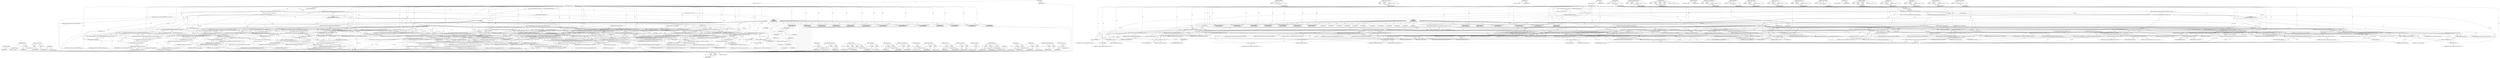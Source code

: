 digraph "&lt;operator&gt;.addressOf" {
vulnerable_315 [label=<(METHOD,&lt;operator&gt;.equals)>];
vulnerable_316 [label=<(PARAM,p1)>];
vulnerable_317 [label=<(PARAM,p2)>];
vulnerable_318 [label=<(BLOCK,&lt;empty&gt;,&lt;empty&gt;)>];
vulnerable_319 [label=<(METHOD_RETURN,ANY)>];
vulnerable_297 [label=<(METHOD,ExtensionEnabled)>];
vulnerable_298 [label=<(PARAM,p1)>];
vulnerable_299 [label=<(BLOCK,&lt;empty&gt;,&lt;empty&gt;)>];
vulnerable_300 [label=<(METHOD_RETURN,ANY)>];
vulnerable_250 [label=<(METHOD,&lt;operator&gt;.assignment)>];
vulnerable_251 [label=<(PARAM,p1)>];
vulnerable_252 [label=<(PARAM,p2)>];
vulnerable_253 [label=<(BLOCK,&lt;empty&gt;,&lt;empty&gt;)>];
vulnerable_254 [label=<(METHOD_RETURN,ANY)>];
vulnerable_276 [label=<(METHOD,ContextGL)>];
vulnerable_277 [label=<(BLOCK,&lt;empty&gt;,&lt;empty&gt;)>];
vulnerable_278 [label=<(METHOD_RETURN,ANY)>];
vulnerable_6 [label=<(METHOD,&lt;global&gt;)<SUB>1</SUB>>];
vulnerable_7 [label=<(BLOCK,&lt;empty&gt;,&lt;empty&gt;)<SUB>1</SUB>>];
vulnerable_8 [label=<(METHOD,getProgramParameter)<SUB>1</SUB>>];
vulnerable_9 [label=<(PARAM,ScriptState* script_state)<SUB>2</SUB>>];
vulnerable_10 [label=<(PARAM,WebGLProgram* program)<SUB>3</SUB>>];
vulnerable_11 [label=<(PARAM,GLenum pname)<SUB>4</SUB>>];
vulnerable_12 [label=<(BLOCK,{
  if (!ValidateWebGLProgramOrShader(&quot;getProgr...,{
  if (!ValidateWebGLProgramOrShader(&quot;getProgr...)<SUB>4</SUB>>];
vulnerable_13 [label=<(CONTROL_STRUCTURE,IF,if (!ValidateWebGLProgramOrShader(&quot;getProgramParamter&quot;, program)))<SUB>5</SUB>>];
vulnerable_14 [label=<(&lt;operator&gt;.logicalNot,!ValidateWebGLProgramOrShader(&quot;getProgramParamt...)<SUB>5</SUB>>];
vulnerable_15 [label=<(ValidateWebGLProgramOrShader,ValidateWebGLProgramOrShader(&quot;getProgramParamte...)<SUB>5</SUB>>];
vulnerable_16 [label=<(LITERAL,&quot;getProgramParamter&quot;,ValidateWebGLProgramOrShader(&quot;getProgramParamte...)<SUB>5</SUB>>];
vulnerable_17 [label=<(IDENTIFIER,program,ValidateWebGLProgramOrShader(&quot;getProgramParamte...)<SUB>5</SUB>>];
vulnerable_18 [label="<(BLOCK,{
    return ScriptValue::CreateNull(script_sta...,{
    return ScriptValue::CreateNull(script_sta...)<SUB>5</SUB>>"];
vulnerable_19 [label="<(RETURN,return ScriptValue::CreateNull(script_state);,return ScriptValue::CreateNull(script_state);)<SUB>6</SUB>>"];
vulnerable_20 [label="<(ScriptValue.CreateNull,ScriptValue::CreateNull(script_state))<SUB>6</SUB>>"];
vulnerable_21 [label="<(&lt;operator&gt;.fieldAccess,ScriptValue::CreateNull)<SUB>6</SUB>>"];
vulnerable_22 [label="<(IDENTIFIER,ScriptValue,ScriptValue::CreateNull(script_state))<SUB>6</SUB>>"];
vulnerable_23 [label=<(FIELD_IDENTIFIER,CreateNull,CreateNull)<SUB>6</SUB>>];
vulnerable_24 [label="<(IDENTIFIER,script_state,ScriptValue::CreateNull(script_state))<SUB>6</SUB>>"];
vulnerable_25 [label="<(LOCAL,GLint value: GLint)<SUB>9</SUB>>"];
vulnerable_26 [label=<(&lt;operator&gt;.assignment,value = 0)<SUB>9</SUB>>];
vulnerable_27 [label=<(IDENTIFIER,value,value = 0)<SUB>9</SUB>>];
vulnerable_28 [label=<(LITERAL,0,value = 0)<SUB>9</SUB>>];
vulnerable_29 [label=<(CONTROL_STRUCTURE,SWITCH,switch(pname))<SUB>10</SUB>>];
vulnerable_30 [label=<(IDENTIFIER,pname,switch(pname))<SUB>10</SUB>>];
vulnerable_31 [label="<(BLOCK,{
    case GL_DELETE_STATUS:
      return WebGL...,{
    case GL_DELETE_STATUS:
      return WebGL...)<SUB>10</SUB>>"];
vulnerable_32 [label=<(JUMP_TARGET,case)<SUB>11</SUB>>];
vulnerable_33 [label="<(IDENTIFIER,GL_DELETE_STATUS,{
    case GL_DELETE_STATUS:
      return WebGL...)<SUB>11</SUB>>"];
vulnerable_34 [label=<(RETURN,return WebGLAny(script_state, program-&gt;MarkedFo...,return WebGLAny(script_state, program-&gt;MarkedFo...)<SUB>12</SUB>>];
vulnerable_35 [label=<(WebGLAny,WebGLAny(script_state, program-&gt;MarkedForDeleti...)<SUB>12</SUB>>];
vulnerable_36 [label=<(IDENTIFIER,script_state,WebGLAny(script_state, program-&gt;MarkedForDeleti...)<SUB>12</SUB>>];
vulnerable_37 [label=<(MarkedForDeletion,program-&gt;MarkedForDeletion())<SUB>12</SUB>>];
vulnerable_38 [label=<(&lt;operator&gt;.indirectFieldAccess,program-&gt;MarkedForDeletion)<SUB>12</SUB>>];
vulnerable_39 [label=<(IDENTIFIER,program,program-&gt;MarkedForDeletion())<SUB>12</SUB>>];
vulnerable_40 [label=<(FIELD_IDENTIFIER,MarkedForDeletion,MarkedForDeletion)<SUB>12</SUB>>];
vulnerable_41 [label=<(JUMP_TARGET,case)<SUB>13</SUB>>];
vulnerable_42 [label="<(IDENTIFIER,GL_VALIDATE_STATUS,{
    case GL_DELETE_STATUS:
      return WebGL...)<SUB>13</SUB>>"];
vulnerable_43 [label=<(GetProgramiv,ContextGL()-&gt;GetProgramiv(ObjectOrZero(program)...)<SUB>14</SUB>>];
vulnerable_44 [label=<(&lt;operator&gt;.indirectFieldAccess,ContextGL()-&gt;GetProgramiv)<SUB>14</SUB>>];
vulnerable_45 [label=<(ContextGL,ContextGL())<SUB>14</SUB>>];
vulnerable_46 [label=<(FIELD_IDENTIFIER,GetProgramiv,GetProgramiv)<SUB>14</SUB>>];
vulnerable_47 [label=<(ObjectOrZero,ObjectOrZero(program))<SUB>14</SUB>>];
vulnerable_48 [label=<(IDENTIFIER,program,ObjectOrZero(program))<SUB>14</SUB>>];
vulnerable_49 [label=<(IDENTIFIER,pname,ContextGL()-&gt;GetProgramiv(ObjectOrZero(program)...)<SUB>14</SUB>>];
vulnerable_50 [label=<(&lt;operator&gt;.addressOf,&amp;value)<SUB>14</SUB>>];
vulnerable_51 [label=<(IDENTIFIER,value,ContextGL()-&gt;GetProgramiv(ObjectOrZero(program)...)<SUB>14</SUB>>];
vulnerable_52 [label=<(RETURN,return WebGLAny(script_state, static_cast&lt;bool&gt;...,return WebGLAny(script_state, static_cast&lt;bool&gt;...)<SUB>15</SUB>>];
vulnerable_53 [label=<(WebGLAny,WebGLAny(script_state, static_cast&lt;bool&gt;(value)))<SUB>15</SUB>>];
vulnerable_54 [label=<(IDENTIFIER,script_state,WebGLAny(script_state, static_cast&lt;bool&gt;(value)))<SUB>15</SUB>>];
vulnerable_55 [label=<(&lt;operator&gt;.cast,static_cast&lt;bool&gt;(value))<SUB>15</SUB>>];
vulnerable_56 [label=<(UNKNOWN,bool,bool)<SUB>15</SUB>>];
vulnerable_57 [label=<(IDENTIFIER,value,static_cast&lt;bool&gt;(value))<SUB>15</SUB>>];
vulnerable_58 [label=<(JUMP_TARGET,case)<SUB>16</SUB>>];
vulnerable_59 [label="<(IDENTIFIER,GL_LINK_STATUS,{
    case GL_DELETE_STATUS:
      return WebGL...)<SUB>16</SUB>>"];
vulnerable_60 [label=<(RETURN,return WebGLAny(script_state, program-&gt;LinkStat...,return WebGLAny(script_state, program-&gt;LinkStat...)<SUB>17</SUB>>];
vulnerable_61 [label=<(WebGLAny,WebGLAny(script_state, program-&gt;LinkStatus(this)))<SUB>17</SUB>>];
vulnerable_62 [label=<(IDENTIFIER,script_state,WebGLAny(script_state, program-&gt;LinkStatus(this)))<SUB>17</SUB>>];
vulnerable_63 [label=<(LinkStatus,program-&gt;LinkStatus(this))<SUB>17</SUB>>];
vulnerable_64 [label=<(&lt;operator&gt;.indirectFieldAccess,program-&gt;LinkStatus)<SUB>17</SUB>>];
vulnerable_65 [label=<(IDENTIFIER,program,program-&gt;LinkStatus(this))<SUB>17</SUB>>];
vulnerable_66 [label=<(FIELD_IDENTIFIER,LinkStatus,LinkStatus)<SUB>17</SUB>>];
vulnerable_67 [label=<(LITERAL,this,program-&gt;LinkStatus(this))<SUB>17</SUB>>];
vulnerable_68 [label=<(JUMP_TARGET,case)<SUB>18</SUB>>];
vulnerable_69 [label="<(IDENTIFIER,GL_COMPLETION_STATUS_KHR,{
    case GL_DELETE_STATUS:
      return WebGL...)<SUB>18</SUB>>"];
vulnerable_70 [label=<(CONTROL_STRUCTURE,IF,if (!ExtensionEnabled(kKHRParallelShaderCompileName)))<SUB>19</SUB>>];
vulnerable_71 [label=<(&lt;operator&gt;.logicalNot,!ExtensionEnabled(kKHRParallelShaderCompileName))<SUB>19</SUB>>];
vulnerable_72 [label=<(ExtensionEnabled,ExtensionEnabled(kKHRParallelShaderCompileName))<SUB>19</SUB>>];
vulnerable_73 [label=<(IDENTIFIER,kKHRParallelShaderCompileName,ExtensionEnabled(kKHRParallelShaderCompileName))<SUB>19</SUB>>];
vulnerable_74 [label=<(BLOCK,{
        SynthesizeGLError(GL_INVALID_ENUM, &quot;g...,{
        SynthesizeGLError(GL_INVALID_ENUM, &quot;g...)<SUB>19</SUB>>];
vulnerable_75 [label=<(SynthesizeGLError,SynthesizeGLError(GL_INVALID_ENUM, &quot;getProgramP...)<SUB>20</SUB>>];
vulnerable_76 [label=<(IDENTIFIER,GL_INVALID_ENUM,SynthesizeGLError(GL_INVALID_ENUM, &quot;getProgramP...)<SUB>20</SUB>>];
vulnerable_77 [label=<(LITERAL,&quot;getProgramParameter&quot;,SynthesizeGLError(GL_INVALID_ENUM, &quot;getProgramP...)<SUB>20</SUB>>];
vulnerable_78 [label=<(LITERAL,&quot;invalid parameter name&quot;,SynthesizeGLError(GL_INVALID_ENUM, &quot;getProgramP...)<SUB>21</SUB>>];
vulnerable_79 [label="<(RETURN,return ScriptValue::CreateNull(script_state);,return ScriptValue::CreateNull(script_state);)<SUB>22</SUB>>"];
vulnerable_80 [label="<(ScriptValue.CreateNull,ScriptValue::CreateNull(script_state))<SUB>22</SUB>>"];
vulnerable_81 [label="<(&lt;operator&gt;.fieldAccess,ScriptValue::CreateNull)<SUB>22</SUB>>"];
vulnerable_82 [label="<(IDENTIFIER,ScriptValue,ScriptValue::CreateNull(script_state))<SUB>22</SUB>>"];
vulnerable_83 [label=<(FIELD_IDENTIFIER,CreateNull,CreateNull)<SUB>22</SUB>>];
vulnerable_84 [label="<(IDENTIFIER,script_state,ScriptValue::CreateNull(script_state))<SUB>22</SUB>>"];
vulnerable_85 [label=<(RETURN,return WebGLAny(script_state, program-&gt;Completi...,return WebGLAny(script_state, program-&gt;Completi...)<SUB>24</SUB>>];
vulnerable_86 [label=<(WebGLAny,WebGLAny(script_state, program-&gt;CompletionStatu...)<SUB>24</SUB>>];
vulnerable_87 [label=<(IDENTIFIER,script_state,WebGLAny(script_state, program-&gt;CompletionStatu...)<SUB>24</SUB>>];
vulnerable_88 [label=<(CompletionStatus,program-&gt;CompletionStatus(this))<SUB>24</SUB>>];
vulnerable_89 [label=<(&lt;operator&gt;.indirectFieldAccess,program-&gt;CompletionStatus)<SUB>24</SUB>>];
vulnerable_90 [label=<(IDENTIFIER,program,program-&gt;CompletionStatus(this))<SUB>24</SUB>>];
vulnerable_91 [label=<(FIELD_IDENTIFIER,CompletionStatus,CompletionStatus)<SUB>24</SUB>>];
vulnerable_92 [label=<(LITERAL,this,program-&gt;CompletionStatus(this))<SUB>24</SUB>>];
vulnerable_93 [label=<(JUMP_TARGET,case)<SUB>25</SUB>>];
vulnerable_94 [label="<(IDENTIFIER,GL_ACTIVE_UNIFORM_BLOCKS,{
    case GL_DELETE_STATUS:
      return WebGL...)<SUB>25</SUB>>"];
vulnerable_95 [label=<(JUMP_TARGET,case)<SUB>26</SUB>>];
vulnerable_96 [label="<(IDENTIFIER,GL_TRANSFORM_FEEDBACK_VARYINGS,{
    case GL_DELETE_STATUS:
      return WebGL...)<SUB>26</SUB>>"];
vulnerable_97 [label=<(CONTROL_STRUCTURE,IF,if (!IsWebGL2OrHigher()))<SUB>27</SUB>>];
vulnerable_98 [label=<(&lt;operator&gt;.logicalNot,!IsWebGL2OrHigher())<SUB>27</SUB>>];
vulnerable_99 [label=<(IsWebGL2OrHigher,IsWebGL2OrHigher())<SUB>27</SUB>>];
vulnerable_100 [label=<(BLOCK,{
        SynthesizeGLError(GL_INVALID_ENUM, &quot;g...,{
        SynthesizeGLError(GL_INVALID_ENUM, &quot;g...)<SUB>27</SUB>>];
vulnerable_101 [label=<(SynthesizeGLError,SynthesizeGLError(GL_INVALID_ENUM, &quot;getProgramP...)<SUB>28</SUB>>];
vulnerable_102 [label=<(IDENTIFIER,GL_INVALID_ENUM,SynthesizeGLError(GL_INVALID_ENUM, &quot;getProgramP...)<SUB>28</SUB>>];
vulnerable_103 [label=<(LITERAL,&quot;getProgramParameter&quot;,SynthesizeGLError(GL_INVALID_ENUM, &quot;getProgramP...)<SUB>28</SUB>>];
vulnerable_104 [label=<(LITERAL,&quot;invalid parameter name&quot;,SynthesizeGLError(GL_INVALID_ENUM, &quot;getProgramP...)<SUB>29</SUB>>];
vulnerable_105 [label="<(RETURN,return ScriptValue::CreateNull(script_state);,return ScriptValue::CreateNull(script_state);)<SUB>30</SUB>>"];
vulnerable_106 [label="<(ScriptValue.CreateNull,ScriptValue::CreateNull(script_state))<SUB>30</SUB>>"];
vulnerable_107 [label="<(&lt;operator&gt;.fieldAccess,ScriptValue::CreateNull)<SUB>30</SUB>>"];
vulnerable_108 [label="<(IDENTIFIER,ScriptValue,ScriptValue::CreateNull(script_state))<SUB>30</SUB>>"];
vulnerable_109 [label=<(FIELD_IDENTIFIER,CreateNull,CreateNull)<SUB>30</SUB>>];
vulnerable_110 [label="<(IDENTIFIER,script_state,ScriptValue::CreateNull(script_state))<SUB>30</SUB>>"];
vulnerable_111 [label="<(IDENTIFIER,FALLTHROUGH,{
    case GL_DELETE_STATUS:
      return WebGL...)<SUB>32</SUB>>"];
vulnerable_112 [label=<(JUMP_TARGET,case)<SUB>33</SUB>>];
vulnerable_113 [label="<(IDENTIFIER,GL_ATTACHED_SHADERS,{
    case GL_DELETE_STATUS:
      return WebGL...)<SUB>33</SUB>>"];
vulnerable_114 [label=<(JUMP_TARGET,case)<SUB>34</SUB>>];
vulnerable_115 [label="<(IDENTIFIER,GL_ACTIVE_ATTRIBUTES,{
    case GL_DELETE_STATUS:
      return WebGL...)<SUB>34</SUB>>"];
vulnerable_116 [label=<(JUMP_TARGET,case)<SUB>35</SUB>>];
vulnerable_117 [label="<(IDENTIFIER,GL_ACTIVE_UNIFORMS,{
    case GL_DELETE_STATUS:
      return WebGL...)<SUB>35</SUB>>"];
vulnerable_118 [label=<(GetProgramiv,ContextGL()-&gt;GetProgramiv(ObjectOrZero(program)...)<SUB>36</SUB>>];
vulnerable_119 [label=<(&lt;operator&gt;.indirectFieldAccess,ContextGL()-&gt;GetProgramiv)<SUB>36</SUB>>];
vulnerable_120 [label=<(ContextGL,ContextGL())<SUB>36</SUB>>];
vulnerable_121 [label=<(FIELD_IDENTIFIER,GetProgramiv,GetProgramiv)<SUB>36</SUB>>];
vulnerable_122 [label=<(ObjectOrZero,ObjectOrZero(program))<SUB>36</SUB>>];
vulnerable_123 [label=<(IDENTIFIER,program,ObjectOrZero(program))<SUB>36</SUB>>];
vulnerable_124 [label=<(IDENTIFIER,pname,ContextGL()-&gt;GetProgramiv(ObjectOrZero(program)...)<SUB>36</SUB>>];
vulnerable_125 [label=<(&lt;operator&gt;.addressOf,&amp;value)<SUB>36</SUB>>];
vulnerable_126 [label=<(IDENTIFIER,value,ContextGL()-&gt;GetProgramiv(ObjectOrZero(program)...)<SUB>36</SUB>>];
vulnerable_127 [label=<(RETURN,return WebGLAny(script_state, value);,return WebGLAny(script_state, value);)<SUB>37</SUB>>];
vulnerable_128 [label=<(WebGLAny,WebGLAny(script_state, value))<SUB>37</SUB>>];
vulnerable_129 [label=<(IDENTIFIER,script_state,WebGLAny(script_state, value))<SUB>37</SUB>>];
vulnerable_130 [label=<(IDENTIFIER,value,WebGLAny(script_state, value))<SUB>37</SUB>>];
vulnerable_131 [label=<(JUMP_TARGET,case)<SUB>38</SUB>>];
vulnerable_132 [label="<(IDENTIFIER,GL_TRANSFORM_FEEDBACK_BUFFER_MODE,{
    case GL_DELETE_STATUS:
      return WebGL...)<SUB>38</SUB>>"];
vulnerable_133 [label=<(CONTROL_STRUCTURE,IF,if (!IsWebGL2OrHigher()))<SUB>39</SUB>>];
vulnerable_134 [label=<(&lt;operator&gt;.logicalNot,!IsWebGL2OrHigher())<SUB>39</SUB>>];
vulnerable_135 [label=<(IsWebGL2OrHigher,IsWebGL2OrHigher())<SUB>39</SUB>>];
vulnerable_136 [label=<(BLOCK,{
        SynthesizeGLError(GL_INVALID_ENUM, &quot;g...,{
        SynthesizeGLError(GL_INVALID_ENUM, &quot;g...)<SUB>39</SUB>>];
vulnerable_137 [label=<(SynthesizeGLError,SynthesizeGLError(GL_INVALID_ENUM, &quot;getProgramP...)<SUB>40</SUB>>];
vulnerable_138 [label=<(IDENTIFIER,GL_INVALID_ENUM,SynthesizeGLError(GL_INVALID_ENUM, &quot;getProgramP...)<SUB>40</SUB>>];
vulnerable_139 [label=<(LITERAL,&quot;getProgramParameter&quot;,SynthesizeGLError(GL_INVALID_ENUM, &quot;getProgramP...)<SUB>40</SUB>>];
vulnerable_140 [label=<(LITERAL,&quot;invalid parameter name&quot;,SynthesizeGLError(GL_INVALID_ENUM, &quot;getProgramP...)<SUB>41</SUB>>];
vulnerable_141 [label="<(RETURN,return ScriptValue::CreateNull(script_state);,return ScriptValue::CreateNull(script_state);)<SUB>42</SUB>>"];
vulnerable_142 [label="<(ScriptValue.CreateNull,ScriptValue::CreateNull(script_state))<SUB>42</SUB>>"];
vulnerable_143 [label="<(&lt;operator&gt;.fieldAccess,ScriptValue::CreateNull)<SUB>42</SUB>>"];
vulnerable_144 [label="<(IDENTIFIER,ScriptValue,ScriptValue::CreateNull(script_state))<SUB>42</SUB>>"];
vulnerable_145 [label=<(FIELD_IDENTIFIER,CreateNull,CreateNull)<SUB>42</SUB>>];
vulnerable_146 [label="<(IDENTIFIER,script_state,ScriptValue::CreateNull(script_state))<SUB>42</SUB>>"];
vulnerable_147 [label=<(GetProgramiv,ContextGL()-&gt;GetProgramiv(ObjectOrZero(program)...)<SUB>44</SUB>>];
vulnerable_148 [label=<(&lt;operator&gt;.indirectFieldAccess,ContextGL()-&gt;GetProgramiv)<SUB>44</SUB>>];
vulnerable_149 [label=<(ContextGL,ContextGL())<SUB>44</SUB>>];
vulnerable_150 [label=<(FIELD_IDENTIFIER,GetProgramiv,GetProgramiv)<SUB>44</SUB>>];
vulnerable_151 [label=<(ObjectOrZero,ObjectOrZero(program))<SUB>44</SUB>>];
vulnerable_152 [label=<(IDENTIFIER,program,ObjectOrZero(program))<SUB>44</SUB>>];
vulnerable_153 [label=<(IDENTIFIER,pname,ContextGL()-&gt;GetProgramiv(ObjectOrZero(program)...)<SUB>44</SUB>>];
vulnerable_154 [label=<(&lt;operator&gt;.addressOf,&amp;value)<SUB>44</SUB>>];
vulnerable_155 [label=<(IDENTIFIER,value,ContextGL()-&gt;GetProgramiv(ObjectOrZero(program)...)<SUB>44</SUB>>];
vulnerable_156 [label=<(RETURN,return WebGLAny(script_state, static_cast&lt;unsig...,return WebGLAny(script_state, static_cast&lt;unsig...)<SUB>45</SUB>>];
vulnerable_157 [label=<(WebGLAny,WebGLAny(script_state, static_cast&lt;unsigned&gt;(va...)<SUB>45</SUB>>];
vulnerable_158 [label=<(IDENTIFIER,script_state,WebGLAny(script_state, static_cast&lt;unsigned&gt;(va...)<SUB>45</SUB>>];
vulnerable_159 [label=<(&lt;operator&gt;.cast,static_cast&lt;unsigned&gt;(value))<SUB>45</SUB>>];
vulnerable_160 [label=<(UNKNOWN,unsigned,unsigned)<SUB>45</SUB>>];
vulnerable_161 [label=<(IDENTIFIER,value,static_cast&lt;unsigned&gt;(value))<SUB>45</SUB>>];
vulnerable_162 [label=<(JUMP_TARGET,case)<SUB>46</SUB>>];
vulnerable_163 [label="<(IDENTIFIER,GL_ACTIVE_ATOMIC_COUNTER_BUFFERS,{
    case GL_DELETE_STATUS:
      return WebGL...)<SUB>46</SUB>>"];
vulnerable_164 [label="<(CONTROL_STRUCTURE,IF,if (context_type_ == Platform::kWebGL2ComputeContextType))<SUB>47</SUB>>"];
vulnerable_165 [label="<(&lt;operator&gt;.equals,context_type_ == Platform::kWebGL2ComputeContex...)<SUB>47</SUB>>"];
vulnerable_166 [label="<(IDENTIFIER,context_type_,context_type_ == Platform::kWebGL2ComputeContex...)<SUB>47</SUB>>"];
vulnerable_167 [label="<(&lt;operator&gt;.fieldAccess,Platform::kWebGL2ComputeContextType)<SUB>47</SUB>>"];
vulnerable_168 [label="<(IDENTIFIER,Platform,context_type_ == Platform::kWebGL2ComputeContex...)<SUB>47</SUB>>"];
vulnerable_169 [label=<(FIELD_IDENTIFIER,kWebGL2ComputeContextType,kWebGL2ComputeContextType)<SUB>47</SUB>>];
vulnerable_170 [label=<(BLOCK,{
        ContextGL()-&gt;GetProgramiv(ObjectOrZer...,{
        ContextGL()-&gt;GetProgramiv(ObjectOrZer...)<SUB>47</SUB>>];
vulnerable_171 [label=<(GetProgramiv,ContextGL()-&gt;GetProgramiv(ObjectOrZero(program)...)<SUB>48</SUB>>];
vulnerable_172 [label=<(&lt;operator&gt;.indirectFieldAccess,ContextGL()-&gt;GetProgramiv)<SUB>48</SUB>>];
vulnerable_173 [label=<(ContextGL,ContextGL())<SUB>48</SUB>>];
vulnerable_174 [label=<(FIELD_IDENTIFIER,GetProgramiv,GetProgramiv)<SUB>48</SUB>>];
vulnerable_175 [label=<(ObjectOrZero,ObjectOrZero(program))<SUB>48</SUB>>];
vulnerable_176 [label=<(IDENTIFIER,program,ObjectOrZero(program))<SUB>48</SUB>>];
vulnerable_177 [label=<(IDENTIFIER,pname,ContextGL()-&gt;GetProgramiv(ObjectOrZero(program)...)<SUB>48</SUB>>];
vulnerable_178 [label=<(&lt;operator&gt;.addressOf,&amp;value)<SUB>48</SUB>>];
vulnerable_179 [label=<(IDENTIFIER,value,ContextGL()-&gt;GetProgramiv(ObjectOrZero(program)...)<SUB>48</SUB>>];
vulnerable_180 [label=<(RETURN,return WebGLAny(script_state, static_cast&lt;unsig...,return WebGLAny(script_state, static_cast&lt;unsig...)<SUB>49</SUB>>];
vulnerable_181 [label=<(WebGLAny,WebGLAny(script_state, static_cast&lt;unsigned&gt;(va...)<SUB>49</SUB>>];
vulnerable_182 [label=<(IDENTIFIER,script_state,WebGLAny(script_state, static_cast&lt;unsigned&gt;(va...)<SUB>49</SUB>>];
vulnerable_183 [label=<(&lt;operator&gt;.cast,static_cast&lt;unsigned&gt;(value))<SUB>49</SUB>>];
vulnerable_184 [label=<(UNKNOWN,unsigned,unsigned)<SUB>49</SUB>>];
vulnerable_185 [label=<(IDENTIFIER,value,static_cast&lt;unsigned&gt;(value))<SUB>49</SUB>>];
vulnerable_186 [label="<(IDENTIFIER,FALLTHROUGH,{
    case GL_DELETE_STATUS:
      return WebGL...)<SUB>51</SUB>>"];
vulnerable_187 [label=<(JUMP_TARGET,default)<SUB>52</SUB>>];
vulnerable_188 [label=<(SynthesizeGLError,SynthesizeGLError(GL_INVALID_ENUM, &quot;getProgramP...)<SUB>53</SUB>>];
vulnerable_189 [label=<(IDENTIFIER,GL_INVALID_ENUM,SynthesizeGLError(GL_INVALID_ENUM, &quot;getProgramP...)<SUB>53</SUB>>];
vulnerable_190 [label=<(LITERAL,&quot;getProgramParameter&quot;,SynthesizeGLError(GL_INVALID_ENUM, &quot;getProgramP...)<SUB>53</SUB>>];
vulnerable_191 [label=<(LITERAL,&quot;invalid parameter name&quot;,SynthesizeGLError(GL_INVALID_ENUM, &quot;getProgramP...)<SUB>54</SUB>>];
vulnerable_192 [label="<(RETURN,return ScriptValue::CreateNull(script_state);,return ScriptValue::CreateNull(script_state);)<SUB>55</SUB>>"];
vulnerable_193 [label="<(ScriptValue.CreateNull,ScriptValue::CreateNull(script_state))<SUB>55</SUB>>"];
vulnerable_194 [label="<(&lt;operator&gt;.fieldAccess,ScriptValue::CreateNull)<SUB>55</SUB>>"];
vulnerable_195 [label="<(IDENTIFIER,ScriptValue,ScriptValue::CreateNull(script_state))<SUB>55</SUB>>"];
vulnerable_196 [label=<(FIELD_IDENTIFIER,CreateNull,CreateNull)<SUB>55</SUB>>];
vulnerable_197 [label="<(IDENTIFIER,script_state,ScriptValue::CreateNull(script_state))<SUB>55</SUB>>"];
vulnerable_198 [label=<(METHOD_RETURN,ScriptValue)<SUB>1</SUB>>];
vulnerable_200 [label=<(METHOD_RETURN,ANY)<SUB>1</SUB>>];
vulnerable_279 [label=<(METHOD,ObjectOrZero)>];
vulnerable_280 [label=<(PARAM,p1)>];
vulnerable_281 [label=<(BLOCK,&lt;empty&gt;,&lt;empty&gt;)>];
vulnerable_282 [label=<(METHOD_RETURN,ANY)>];
vulnerable_235 [label=<(METHOD,ValidateWebGLProgramOrShader)>];
vulnerable_236 [label=<(PARAM,p1)>];
vulnerable_237 [label=<(PARAM,p2)>];
vulnerable_238 [label=<(BLOCK,&lt;empty&gt;,&lt;empty&gt;)>];
vulnerable_239 [label=<(METHOD_RETURN,ANY)>];
vulnerable_269 [label=<(METHOD,GetProgramiv)>];
vulnerable_270 [label=<(PARAM,p1)>];
vulnerable_271 [label=<(PARAM,p2)>];
vulnerable_272 [label=<(PARAM,p3)>];
vulnerable_273 [label=<(PARAM,p4)>];
vulnerable_274 [label=<(BLOCK,&lt;empty&gt;,&lt;empty&gt;)>];
vulnerable_275 [label=<(METHOD_RETURN,ANY)>];
vulnerable_312 [label=<(METHOD,IsWebGL2OrHigher)>];
vulnerable_313 [label=<(BLOCK,&lt;empty&gt;,&lt;empty&gt;)>];
vulnerable_314 [label=<(METHOD_RETURN,ANY)>];
vulnerable_264 [label=<(METHOD,&lt;operator&gt;.indirectFieldAccess)>];
vulnerable_265 [label=<(PARAM,p1)>];
vulnerable_266 [label=<(PARAM,p2)>];
vulnerable_267 [label=<(BLOCK,&lt;empty&gt;,&lt;empty&gt;)>];
vulnerable_268 [label=<(METHOD_RETURN,ANY)>];
vulnerable_260 [label=<(METHOD,MarkedForDeletion)>];
vulnerable_261 [label=<(PARAM,p1)>];
vulnerable_262 [label=<(BLOCK,&lt;empty&gt;,&lt;empty&gt;)>];
vulnerable_263 [label=<(METHOD_RETURN,ANY)>];
vulnerable_245 [label=<(METHOD,&lt;operator&gt;.fieldAccess)>];
vulnerable_246 [label=<(PARAM,p1)>];
vulnerable_247 [label=<(PARAM,p2)>];
vulnerable_248 [label=<(BLOCK,&lt;empty&gt;,&lt;empty&gt;)>];
vulnerable_249 [label=<(METHOD_RETURN,ANY)>];
vulnerable_287 [label=<(METHOD,&lt;operator&gt;.cast)>];
vulnerable_288 [label=<(PARAM,p1)>];
vulnerable_289 [label=<(PARAM,p2)>];
vulnerable_290 [label=<(BLOCK,&lt;empty&gt;,&lt;empty&gt;)>];
vulnerable_291 [label=<(METHOD_RETURN,ANY)>];
vulnerable_240 [label=<(METHOD,ScriptValue.CreateNull)>];
vulnerable_241 [label=<(PARAM,p1)>];
vulnerable_242 [label=<(PARAM,p2)>];
vulnerable_243 [label=<(BLOCK,&lt;empty&gt;,&lt;empty&gt;)>];
vulnerable_244 [label=<(METHOD_RETURN,ANY)>];
vulnerable_231 [label=<(METHOD,&lt;operator&gt;.logicalNot)>];
vulnerable_232 [label=<(PARAM,p1)>];
vulnerable_233 [label=<(BLOCK,&lt;empty&gt;,&lt;empty&gt;)>];
vulnerable_234 [label=<(METHOD_RETURN,ANY)>];
vulnerable_225 [label=<(METHOD,&lt;global&gt;)<SUB>1</SUB>>];
vulnerable_226 [label=<(BLOCK,&lt;empty&gt;,&lt;empty&gt;)>];
vulnerable_227 [label=<(METHOD_RETURN,ANY)>];
vulnerable_301 [label=<(METHOD,SynthesizeGLError)>];
vulnerable_302 [label=<(PARAM,p1)>];
vulnerable_303 [label=<(PARAM,p2)>];
vulnerable_304 [label=<(PARAM,p3)>];
vulnerable_305 [label=<(BLOCK,&lt;empty&gt;,&lt;empty&gt;)>];
vulnerable_306 [label=<(METHOD_RETURN,ANY)>];
vulnerable_292 [label=<(METHOD,LinkStatus)>];
vulnerable_293 [label=<(PARAM,p1)>];
vulnerable_294 [label=<(PARAM,p2)>];
vulnerable_295 [label=<(BLOCK,&lt;empty&gt;,&lt;empty&gt;)>];
vulnerable_296 [label=<(METHOD_RETURN,ANY)>];
vulnerable_255 [label=<(METHOD,WebGLAny)>];
vulnerable_256 [label=<(PARAM,p1)>];
vulnerable_257 [label=<(PARAM,p2)>];
vulnerable_258 [label=<(BLOCK,&lt;empty&gt;,&lt;empty&gt;)>];
vulnerable_259 [label=<(METHOD_RETURN,ANY)>];
vulnerable_307 [label=<(METHOD,CompletionStatus)>];
vulnerable_308 [label=<(PARAM,p1)>];
vulnerable_309 [label=<(PARAM,p2)>];
vulnerable_310 [label=<(BLOCK,&lt;empty&gt;,&lt;empty&gt;)>];
vulnerable_311 [label=<(METHOD_RETURN,ANY)>];
vulnerable_283 [label=<(METHOD,&lt;operator&gt;.addressOf)>];
vulnerable_284 [label=<(PARAM,p1)>];
vulnerable_285 [label=<(BLOCK,&lt;empty&gt;,&lt;empty&gt;)>];
vulnerable_286 [label=<(METHOD_RETURN,ANY)>];
fixed_330 [label=<(METHOD,IsWebGL2OrHigher)>];
fixed_331 [label=<(BLOCK,&lt;empty&gt;,&lt;empty&gt;)>];
fixed_332 [label=<(METHOD_RETURN,ANY)>];
fixed_310 [label=<(METHOD,ExtensionEnabled)>];
fixed_311 [label=<(PARAM,p1)>];
fixed_312 [label=<(BLOCK,&lt;empty&gt;,&lt;empty&gt;)>];
fixed_313 [label=<(METHOD_RETURN,ANY)>];
fixed_263 [label=<(METHOD,&lt;operator&gt;.assignment)>];
fixed_264 [label=<(PARAM,p1)>];
fixed_265 [label=<(PARAM,p2)>];
fixed_266 [label=<(BLOCK,&lt;empty&gt;,&lt;empty&gt;)>];
fixed_267 [label=<(METHOD_RETURN,ANY)>];
fixed_289 [label=<(METHOD,ContextGL)>];
fixed_290 [label=<(BLOCK,&lt;empty&gt;,&lt;empty&gt;)>];
fixed_291 [label=<(METHOD_RETURN,ANY)>];
fixed_6 [label=<(METHOD,&lt;global&gt;)<SUB>1</SUB>>];
fixed_7 [label=<(BLOCK,&lt;empty&gt;,&lt;empty&gt;)<SUB>1</SUB>>];
fixed_8 [label=<(METHOD,getProgramParameter)<SUB>1</SUB>>];
fixed_9 [label=<(PARAM,ScriptState* script_state)<SUB>2</SUB>>];
fixed_10 [label=<(PARAM,WebGLProgram* program)<SUB>3</SUB>>];
fixed_11 [label=<(PARAM,GLenum pname)<SUB>4</SUB>>];
fixed_12 [label=<(BLOCK,{
  if (!ValidateWebGLProgramOrShader(&quot;getProgr...,{
  if (!ValidateWebGLProgramOrShader(&quot;getProgr...)<SUB>4</SUB>>];
fixed_13 [label=<(CONTROL_STRUCTURE,IF,if (!ValidateWebGLProgramOrShader(&quot;getProgramParamter&quot;, program)))<SUB>5</SUB>>];
fixed_14 [label=<(&lt;operator&gt;.logicalNot,!ValidateWebGLProgramOrShader(&quot;getProgramParamt...)<SUB>5</SUB>>];
fixed_15 [label=<(ValidateWebGLProgramOrShader,ValidateWebGLProgramOrShader(&quot;getProgramParamte...)<SUB>5</SUB>>];
fixed_16 [label=<(LITERAL,&quot;getProgramParamter&quot;,ValidateWebGLProgramOrShader(&quot;getProgramParamte...)<SUB>5</SUB>>];
fixed_17 [label=<(IDENTIFIER,program,ValidateWebGLProgramOrShader(&quot;getProgramParamte...)<SUB>5</SUB>>];
fixed_18 [label="<(BLOCK,{
    return ScriptValue::CreateNull(script_sta...,{
    return ScriptValue::CreateNull(script_sta...)<SUB>5</SUB>>"];
fixed_19 [label="<(RETURN,return ScriptValue::CreateNull(script_state);,return ScriptValue::CreateNull(script_state);)<SUB>6</SUB>>"];
fixed_20 [label="<(ScriptValue.CreateNull,ScriptValue::CreateNull(script_state))<SUB>6</SUB>>"];
fixed_21 [label="<(&lt;operator&gt;.fieldAccess,ScriptValue::CreateNull)<SUB>6</SUB>>"];
fixed_22 [label="<(IDENTIFIER,ScriptValue,ScriptValue::CreateNull(script_state))<SUB>6</SUB>>"];
fixed_23 [label=<(FIELD_IDENTIFIER,CreateNull,CreateNull)<SUB>6</SUB>>];
fixed_24 [label="<(IDENTIFIER,script_state,ScriptValue::CreateNull(script_state))<SUB>6</SUB>>"];
fixed_25 [label="<(LOCAL,GLint value: GLint)<SUB>9</SUB>>"];
fixed_26 [label=<(&lt;operator&gt;.assignment,value = 0)<SUB>9</SUB>>];
fixed_27 [label=<(IDENTIFIER,value,value = 0)<SUB>9</SUB>>];
fixed_28 [label=<(LITERAL,0,value = 0)<SUB>9</SUB>>];
fixed_29 [label=<(CONTROL_STRUCTURE,SWITCH,switch(pname))<SUB>10</SUB>>];
fixed_30 [label=<(IDENTIFIER,pname,switch(pname))<SUB>10</SUB>>];
fixed_31 [label="<(BLOCK,{
    case GL_DELETE_STATUS:
      return WebGL...,{
    case GL_DELETE_STATUS:
      return WebGL...)<SUB>10</SUB>>"];
fixed_32 [label=<(JUMP_TARGET,case)<SUB>11</SUB>>];
fixed_33 [label="<(IDENTIFIER,GL_DELETE_STATUS,{
    case GL_DELETE_STATUS:
      return WebGL...)<SUB>11</SUB>>"];
fixed_34 [label=<(RETURN,return WebGLAny(script_state, program-&gt;MarkedFo...,return WebGLAny(script_state, program-&gt;MarkedFo...)<SUB>12</SUB>>];
fixed_35 [label=<(WebGLAny,WebGLAny(script_state, program-&gt;MarkedForDeleti...)<SUB>12</SUB>>];
fixed_36 [label=<(IDENTIFIER,script_state,WebGLAny(script_state, program-&gt;MarkedForDeleti...)<SUB>12</SUB>>];
fixed_37 [label=<(MarkedForDeletion,program-&gt;MarkedForDeletion())<SUB>12</SUB>>];
fixed_38 [label=<(&lt;operator&gt;.indirectFieldAccess,program-&gt;MarkedForDeletion)<SUB>12</SUB>>];
fixed_39 [label=<(IDENTIFIER,program,program-&gt;MarkedForDeletion())<SUB>12</SUB>>];
fixed_40 [label=<(FIELD_IDENTIFIER,MarkedForDeletion,MarkedForDeletion)<SUB>12</SUB>>];
fixed_41 [label=<(JUMP_TARGET,case)<SUB>13</SUB>>];
fixed_42 [label="<(IDENTIFIER,GL_VALIDATE_STATUS,{
    case GL_DELETE_STATUS:
      return WebGL...)<SUB>13</SUB>>"];
fixed_43 [label=<(GetProgramiv,ContextGL()-&gt;GetProgramiv(ObjectOrZero(program)...)<SUB>14</SUB>>];
fixed_44 [label=<(&lt;operator&gt;.indirectFieldAccess,ContextGL()-&gt;GetProgramiv)<SUB>14</SUB>>];
fixed_45 [label=<(ContextGL,ContextGL())<SUB>14</SUB>>];
fixed_46 [label=<(FIELD_IDENTIFIER,GetProgramiv,GetProgramiv)<SUB>14</SUB>>];
fixed_47 [label=<(ObjectOrZero,ObjectOrZero(program))<SUB>14</SUB>>];
fixed_48 [label=<(IDENTIFIER,program,ObjectOrZero(program))<SUB>14</SUB>>];
fixed_49 [label=<(IDENTIFIER,pname,ContextGL()-&gt;GetProgramiv(ObjectOrZero(program)...)<SUB>14</SUB>>];
fixed_50 [label=<(&lt;operator&gt;.addressOf,&amp;value)<SUB>14</SUB>>];
fixed_51 [label=<(IDENTIFIER,value,ContextGL()-&gt;GetProgramiv(ObjectOrZero(program)...)<SUB>14</SUB>>];
fixed_52 [label=<(RETURN,return WebGLAny(script_state, static_cast&lt;bool&gt;...,return WebGLAny(script_state, static_cast&lt;bool&gt;...)<SUB>15</SUB>>];
fixed_53 [label=<(WebGLAny,WebGLAny(script_state, static_cast&lt;bool&gt;(value)))<SUB>15</SUB>>];
fixed_54 [label=<(IDENTIFIER,script_state,WebGLAny(script_state, static_cast&lt;bool&gt;(value)))<SUB>15</SUB>>];
fixed_55 [label=<(&lt;operator&gt;.cast,static_cast&lt;bool&gt;(value))<SUB>15</SUB>>];
fixed_56 [label=<(UNKNOWN,bool,bool)<SUB>15</SUB>>];
fixed_57 [label=<(IDENTIFIER,value,static_cast&lt;bool&gt;(value))<SUB>15</SUB>>];
fixed_58 [label=<(JUMP_TARGET,case)<SUB>16</SUB>>];
fixed_59 [label="<(IDENTIFIER,GL_LINK_STATUS,{
    case GL_DELETE_STATUS:
      return WebGL...)<SUB>16</SUB>>"];
fixed_60 [label=<(RETURN,return WebGLAny(script_state, program-&gt;LinkStat...,return WebGLAny(script_state, program-&gt;LinkStat...)<SUB>17</SUB>>];
fixed_61 [label=<(WebGLAny,WebGLAny(script_state, program-&gt;LinkStatus(this)))<SUB>17</SUB>>];
fixed_62 [label=<(IDENTIFIER,script_state,WebGLAny(script_state, program-&gt;LinkStatus(this)))<SUB>17</SUB>>];
fixed_63 [label=<(LinkStatus,program-&gt;LinkStatus(this))<SUB>17</SUB>>];
fixed_64 [label=<(&lt;operator&gt;.indirectFieldAccess,program-&gt;LinkStatus)<SUB>17</SUB>>];
fixed_65 [label=<(IDENTIFIER,program,program-&gt;LinkStatus(this))<SUB>17</SUB>>];
fixed_66 [label=<(FIELD_IDENTIFIER,LinkStatus,LinkStatus)<SUB>17</SUB>>];
fixed_67 [label=<(LITERAL,this,program-&gt;LinkStatus(this))<SUB>17</SUB>>];
fixed_68 [label=<(JUMP_TARGET,case)<SUB>18</SUB>>];
fixed_69 [label="<(IDENTIFIER,GL_COMPLETION_STATUS_KHR,{
    case GL_DELETE_STATUS:
      return WebGL...)<SUB>18</SUB>>"];
fixed_70 [label=<(CONTROL_STRUCTURE,IF,if (!ExtensionEnabled(kKHRParallelShaderCompileName)))<SUB>19</SUB>>];
fixed_71 [label=<(&lt;operator&gt;.logicalNot,!ExtensionEnabled(kKHRParallelShaderCompileName))<SUB>19</SUB>>];
fixed_72 [label=<(ExtensionEnabled,ExtensionEnabled(kKHRParallelShaderCompileName))<SUB>19</SUB>>];
fixed_73 [label=<(IDENTIFIER,kKHRParallelShaderCompileName,ExtensionEnabled(kKHRParallelShaderCompileName))<SUB>19</SUB>>];
fixed_74 [label=<(BLOCK,{
        SynthesizeGLError(GL_INVALID_ENUM, &quot;g...,{
        SynthesizeGLError(GL_INVALID_ENUM, &quot;g...)<SUB>19</SUB>>];
fixed_75 [label=<(SynthesizeGLError,SynthesizeGLError(GL_INVALID_ENUM, &quot;getProgramP...)<SUB>20</SUB>>];
fixed_76 [label=<(IDENTIFIER,GL_INVALID_ENUM,SynthesizeGLError(GL_INVALID_ENUM, &quot;getProgramP...)<SUB>20</SUB>>];
fixed_77 [label=<(LITERAL,&quot;getProgramParameter&quot;,SynthesizeGLError(GL_INVALID_ENUM, &quot;getProgramP...)<SUB>20</SUB>>];
fixed_78 [label=<(LITERAL,&quot;invalid parameter name&quot;,SynthesizeGLError(GL_INVALID_ENUM, &quot;getProgramP...)<SUB>21</SUB>>];
fixed_79 [label="<(RETURN,return ScriptValue::CreateNull(script_state);,return ScriptValue::CreateNull(script_state);)<SUB>22</SUB>>"];
fixed_80 [label="<(ScriptValue.CreateNull,ScriptValue::CreateNull(script_state))<SUB>22</SUB>>"];
fixed_81 [label="<(&lt;operator&gt;.fieldAccess,ScriptValue::CreateNull)<SUB>22</SUB>>"];
fixed_82 [label="<(IDENTIFIER,ScriptValue,ScriptValue::CreateNull(script_state))<SUB>22</SUB>>"];
fixed_83 [label=<(FIELD_IDENTIFIER,CreateNull,CreateNull)<SUB>22</SUB>>];
fixed_84 [label="<(IDENTIFIER,script_state,ScriptValue::CreateNull(script_state))<SUB>22</SUB>>"];
fixed_85 [label="<(LOCAL,bool completed: bool)<SUB>24</SUB>>"];
fixed_86 [label=<(CONTROL_STRUCTURE,IF,if (checkProgramCompletionQueryAvailable(program, &amp;completed)))<SUB>25</SUB>>];
fixed_87 [label=<(checkProgramCompletionQueryAvailable,checkProgramCompletionQueryAvailable(program, &amp;...)<SUB>25</SUB>>];
fixed_88 [label=<(IDENTIFIER,program,checkProgramCompletionQueryAvailable(program, &amp;...)<SUB>25</SUB>>];
fixed_89 [label=<(&lt;operator&gt;.addressOf,&amp;completed)<SUB>25</SUB>>];
fixed_90 [label=<(IDENTIFIER,completed,checkProgramCompletionQueryAvailable(program, &amp;...)<SUB>25</SUB>>];
fixed_91 [label=<(BLOCK,{
        return WebGLAny(script_state, complet...,{
        return WebGLAny(script_state, complet...)<SUB>25</SUB>>];
fixed_92 [label=<(RETURN,return WebGLAny(script_state, completed);,return WebGLAny(script_state, completed);)<SUB>26</SUB>>];
fixed_93 [label=<(WebGLAny,WebGLAny(script_state, completed))<SUB>26</SUB>>];
fixed_94 [label=<(IDENTIFIER,script_state,WebGLAny(script_state, completed))<SUB>26</SUB>>];
fixed_95 [label=<(IDENTIFIER,completed,WebGLAny(script_state, completed))<SUB>26</SUB>>];
fixed_96 [label=<(RETURN,return WebGLAny(script_state, program-&gt;Completi...,return WebGLAny(script_state, program-&gt;Completi...)<SUB>28</SUB>>];
fixed_97 [label=<(WebGLAny,WebGLAny(script_state, program-&gt;CompletionStatu...)<SUB>28</SUB>>];
fixed_98 [label=<(IDENTIFIER,script_state,WebGLAny(script_state, program-&gt;CompletionStatu...)<SUB>28</SUB>>];
fixed_99 [label=<(CompletionStatus,program-&gt;CompletionStatus(this))<SUB>28</SUB>>];
fixed_100 [label=<(&lt;operator&gt;.indirectFieldAccess,program-&gt;CompletionStatus)<SUB>28</SUB>>];
fixed_101 [label=<(IDENTIFIER,program,program-&gt;CompletionStatus(this))<SUB>28</SUB>>];
fixed_102 [label=<(FIELD_IDENTIFIER,CompletionStatus,CompletionStatus)<SUB>28</SUB>>];
fixed_103 [label=<(LITERAL,this,program-&gt;CompletionStatus(this))<SUB>28</SUB>>];
fixed_104 [label=<(JUMP_TARGET,case)<SUB>29</SUB>>];
fixed_105 [label="<(IDENTIFIER,GL_ACTIVE_UNIFORM_BLOCKS,{
    case GL_DELETE_STATUS:
      return WebGL...)<SUB>29</SUB>>"];
fixed_106 [label=<(JUMP_TARGET,case)<SUB>30</SUB>>];
fixed_107 [label="<(IDENTIFIER,GL_TRANSFORM_FEEDBACK_VARYINGS,{
    case GL_DELETE_STATUS:
      return WebGL...)<SUB>30</SUB>>"];
fixed_108 [label=<(CONTROL_STRUCTURE,IF,if (!IsWebGL2OrHigher()))<SUB>31</SUB>>];
fixed_109 [label=<(&lt;operator&gt;.logicalNot,!IsWebGL2OrHigher())<SUB>31</SUB>>];
fixed_110 [label=<(IsWebGL2OrHigher,IsWebGL2OrHigher())<SUB>31</SUB>>];
fixed_111 [label=<(BLOCK,{
        SynthesizeGLError(GL_INVALID_ENUM, &quot;g...,{
        SynthesizeGLError(GL_INVALID_ENUM, &quot;g...)<SUB>31</SUB>>];
fixed_112 [label=<(SynthesizeGLError,SynthesizeGLError(GL_INVALID_ENUM, &quot;getProgramP...)<SUB>32</SUB>>];
fixed_113 [label=<(IDENTIFIER,GL_INVALID_ENUM,SynthesizeGLError(GL_INVALID_ENUM, &quot;getProgramP...)<SUB>32</SUB>>];
fixed_114 [label=<(LITERAL,&quot;getProgramParameter&quot;,SynthesizeGLError(GL_INVALID_ENUM, &quot;getProgramP...)<SUB>32</SUB>>];
fixed_115 [label=<(LITERAL,&quot;invalid parameter name&quot;,SynthesizeGLError(GL_INVALID_ENUM, &quot;getProgramP...)<SUB>33</SUB>>];
fixed_116 [label="<(RETURN,return ScriptValue::CreateNull(script_state);,return ScriptValue::CreateNull(script_state);)<SUB>34</SUB>>"];
fixed_117 [label="<(ScriptValue.CreateNull,ScriptValue::CreateNull(script_state))<SUB>34</SUB>>"];
fixed_118 [label="<(&lt;operator&gt;.fieldAccess,ScriptValue::CreateNull)<SUB>34</SUB>>"];
fixed_119 [label="<(IDENTIFIER,ScriptValue,ScriptValue::CreateNull(script_state))<SUB>34</SUB>>"];
fixed_120 [label=<(FIELD_IDENTIFIER,CreateNull,CreateNull)<SUB>34</SUB>>];
fixed_121 [label="<(IDENTIFIER,script_state,ScriptValue::CreateNull(script_state))<SUB>34</SUB>>"];
fixed_122 [label="<(IDENTIFIER,FALLTHROUGH,{
    case GL_DELETE_STATUS:
      return WebGL...)<SUB>36</SUB>>"];
fixed_123 [label=<(JUMP_TARGET,case)<SUB>37</SUB>>];
fixed_124 [label="<(IDENTIFIER,GL_ATTACHED_SHADERS,{
    case GL_DELETE_STATUS:
      return WebGL...)<SUB>37</SUB>>"];
fixed_125 [label=<(JUMP_TARGET,case)<SUB>38</SUB>>];
fixed_126 [label="<(IDENTIFIER,GL_ACTIVE_ATTRIBUTES,{
    case GL_DELETE_STATUS:
      return WebGL...)<SUB>38</SUB>>"];
fixed_127 [label=<(JUMP_TARGET,case)<SUB>39</SUB>>];
fixed_128 [label="<(IDENTIFIER,GL_ACTIVE_UNIFORMS,{
    case GL_DELETE_STATUS:
      return WebGL...)<SUB>39</SUB>>"];
fixed_129 [label=<(GetProgramiv,ContextGL()-&gt;GetProgramiv(ObjectOrZero(program)...)<SUB>40</SUB>>];
fixed_130 [label=<(&lt;operator&gt;.indirectFieldAccess,ContextGL()-&gt;GetProgramiv)<SUB>40</SUB>>];
fixed_131 [label=<(ContextGL,ContextGL())<SUB>40</SUB>>];
fixed_132 [label=<(FIELD_IDENTIFIER,GetProgramiv,GetProgramiv)<SUB>40</SUB>>];
fixed_133 [label=<(ObjectOrZero,ObjectOrZero(program))<SUB>40</SUB>>];
fixed_134 [label=<(IDENTIFIER,program,ObjectOrZero(program))<SUB>40</SUB>>];
fixed_135 [label=<(IDENTIFIER,pname,ContextGL()-&gt;GetProgramiv(ObjectOrZero(program)...)<SUB>40</SUB>>];
fixed_136 [label=<(&lt;operator&gt;.addressOf,&amp;value)<SUB>40</SUB>>];
fixed_137 [label=<(IDENTIFIER,value,ContextGL()-&gt;GetProgramiv(ObjectOrZero(program)...)<SUB>40</SUB>>];
fixed_138 [label=<(RETURN,return WebGLAny(script_state, value);,return WebGLAny(script_state, value);)<SUB>41</SUB>>];
fixed_139 [label=<(WebGLAny,WebGLAny(script_state, value))<SUB>41</SUB>>];
fixed_140 [label=<(IDENTIFIER,script_state,WebGLAny(script_state, value))<SUB>41</SUB>>];
fixed_141 [label=<(IDENTIFIER,value,WebGLAny(script_state, value))<SUB>41</SUB>>];
fixed_142 [label=<(JUMP_TARGET,case)<SUB>42</SUB>>];
fixed_143 [label="<(IDENTIFIER,GL_TRANSFORM_FEEDBACK_BUFFER_MODE,{
    case GL_DELETE_STATUS:
      return WebGL...)<SUB>42</SUB>>"];
fixed_144 [label=<(CONTROL_STRUCTURE,IF,if (!IsWebGL2OrHigher()))<SUB>43</SUB>>];
fixed_145 [label=<(&lt;operator&gt;.logicalNot,!IsWebGL2OrHigher())<SUB>43</SUB>>];
fixed_146 [label=<(IsWebGL2OrHigher,IsWebGL2OrHigher())<SUB>43</SUB>>];
fixed_147 [label=<(BLOCK,{
        SynthesizeGLError(GL_INVALID_ENUM, &quot;g...,{
        SynthesizeGLError(GL_INVALID_ENUM, &quot;g...)<SUB>43</SUB>>];
fixed_148 [label=<(SynthesizeGLError,SynthesizeGLError(GL_INVALID_ENUM, &quot;getProgramP...)<SUB>44</SUB>>];
fixed_149 [label=<(IDENTIFIER,GL_INVALID_ENUM,SynthesizeGLError(GL_INVALID_ENUM, &quot;getProgramP...)<SUB>44</SUB>>];
fixed_150 [label=<(LITERAL,&quot;getProgramParameter&quot;,SynthesizeGLError(GL_INVALID_ENUM, &quot;getProgramP...)<SUB>44</SUB>>];
fixed_151 [label=<(LITERAL,&quot;invalid parameter name&quot;,SynthesizeGLError(GL_INVALID_ENUM, &quot;getProgramP...)<SUB>45</SUB>>];
fixed_152 [label="<(RETURN,return ScriptValue::CreateNull(script_state);,return ScriptValue::CreateNull(script_state);)<SUB>46</SUB>>"];
fixed_153 [label="<(ScriptValue.CreateNull,ScriptValue::CreateNull(script_state))<SUB>46</SUB>>"];
fixed_154 [label="<(&lt;operator&gt;.fieldAccess,ScriptValue::CreateNull)<SUB>46</SUB>>"];
fixed_155 [label="<(IDENTIFIER,ScriptValue,ScriptValue::CreateNull(script_state))<SUB>46</SUB>>"];
fixed_156 [label=<(FIELD_IDENTIFIER,CreateNull,CreateNull)<SUB>46</SUB>>];
fixed_157 [label="<(IDENTIFIER,script_state,ScriptValue::CreateNull(script_state))<SUB>46</SUB>>"];
fixed_158 [label=<(GetProgramiv,ContextGL()-&gt;GetProgramiv(ObjectOrZero(program)...)<SUB>48</SUB>>];
fixed_159 [label=<(&lt;operator&gt;.indirectFieldAccess,ContextGL()-&gt;GetProgramiv)<SUB>48</SUB>>];
fixed_160 [label=<(ContextGL,ContextGL())<SUB>48</SUB>>];
fixed_161 [label=<(FIELD_IDENTIFIER,GetProgramiv,GetProgramiv)<SUB>48</SUB>>];
fixed_162 [label=<(ObjectOrZero,ObjectOrZero(program))<SUB>48</SUB>>];
fixed_163 [label=<(IDENTIFIER,program,ObjectOrZero(program))<SUB>48</SUB>>];
fixed_164 [label=<(IDENTIFIER,pname,ContextGL()-&gt;GetProgramiv(ObjectOrZero(program)...)<SUB>48</SUB>>];
fixed_165 [label=<(&lt;operator&gt;.addressOf,&amp;value)<SUB>48</SUB>>];
fixed_166 [label=<(IDENTIFIER,value,ContextGL()-&gt;GetProgramiv(ObjectOrZero(program)...)<SUB>48</SUB>>];
fixed_167 [label=<(RETURN,return WebGLAny(script_state, static_cast&lt;unsig...,return WebGLAny(script_state, static_cast&lt;unsig...)<SUB>49</SUB>>];
fixed_168 [label=<(WebGLAny,WebGLAny(script_state, static_cast&lt;unsigned&gt;(va...)<SUB>49</SUB>>];
fixed_169 [label=<(IDENTIFIER,script_state,WebGLAny(script_state, static_cast&lt;unsigned&gt;(va...)<SUB>49</SUB>>];
fixed_170 [label=<(&lt;operator&gt;.cast,static_cast&lt;unsigned&gt;(value))<SUB>49</SUB>>];
fixed_171 [label=<(UNKNOWN,unsigned,unsigned)<SUB>49</SUB>>];
fixed_172 [label=<(IDENTIFIER,value,static_cast&lt;unsigned&gt;(value))<SUB>49</SUB>>];
fixed_173 [label=<(JUMP_TARGET,case)<SUB>50</SUB>>];
fixed_174 [label="<(IDENTIFIER,GL_ACTIVE_ATOMIC_COUNTER_BUFFERS,{
    case GL_DELETE_STATUS:
      return WebGL...)<SUB>50</SUB>>"];
fixed_175 [label="<(CONTROL_STRUCTURE,IF,if (context_type_ == Platform::kWebGL2ComputeContextType))<SUB>51</SUB>>"];
fixed_176 [label="<(&lt;operator&gt;.equals,context_type_ == Platform::kWebGL2ComputeContex...)<SUB>51</SUB>>"];
fixed_177 [label="<(IDENTIFIER,context_type_,context_type_ == Platform::kWebGL2ComputeContex...)<SUB>51</SUB>>"];
fixed_178 [label="<(&lt;operator&gt;.fieldAccess,Platform::kWebGL2ComputeContextType)<SUB>51</SUB>>"];
fixed_179 [label="<(IDENTIFIER,Platform,context_type_ == Platform::kWebGL2ComputeContex...)<SUB>51</SUB>>"];
fixed_180 [label=<(FIELD_IDENTIFIER,kWebGL2ComputeContextType,kWebGL2ComputeContextType)<SUB>51</SUB>>];
fixed_181 [label=<(BLOCK,{
        ContextGL()-&gt;GetProgramiv(ObjectOrZer...,{
        ContextGL()-&gt;GetProgramiv(ObjectOrZer...)<SUB>51</SUB>>];
fixed_182 [label=<(GetProgramiv,ContextGL()-&gt;GetProgramiv(ObjectOrZero(program)...)<SUB>52</SUB>>];
fixed_183 [label=<(&lt;operator&gt;.indirectFieldAccess,ContextGL()-&gt;GetProgramiv)<SUB>52</SUB>>];
fixed_184 [label=<(ContextGL,ContextGL())<SUB>52</SUB>>];
fixed_185 [label=<(FIELD_IDENTIFIER,GetProgramiv,GetProgramiv)<SUB>52</SUB>>];
fixed_186 [label=<(ObjectOrZero,ObjectOrZero(program))<SUB>52</SUB>>];
fixed_187 [label=<(IDENTIFIER,program,ObjectOrZero(program))<SUB>52</SUB>>];
fixed_188 [label=<(IDENTIFIER,pname,ContextGL()-&gt;GetProgramiv(ObjectOrZero(program)...)<SUB>52</SUB>>];
fixed_189 [label=<(&lt;operator&gt;.addressOf,&amp;value)<SUB>52</SUB>>];
fixed_190 [label=<(IDENTIFIER,value,ContextGL()-&gt;GetProgramiv(ObjectOrZero(program)...)<SUB>52</SUB>>];
fixed_191 [label=<(RETURN,return WebGLAny(script_state, static_cast&lt;unsig...,return WebGLAny(script_state, static_cast&lt;unsig...)<SUB>53</SUB>>];
fixed_192 [label=<(WebGLAny,WebGLAny(script_state, static_cast&lt;unsigned&gt;(va...)<SUB>53</SUB>>];
fixed_193 [label=<(IDENTIFIER,script_state,WebGLAny(script_state, static_cast&lt;unsigned&gt;(va...)<SUB>53</SUB>>];
fixed_194 [label=<(&lt;operator&gt;.cast,static_cast&lt;unsigned&gt;(value))<SUB>53</SUB>>];
fixed_195 [label=<(UNKNOWN,unsigned,unsigned)<SUB>53</SUB>>];
fixed_196 [label=<(IDENTIFIER,value,static_cast&lt;unsigned&gt;(value))<SUB>53</SUB>>];
fixed_197 [label="<(IDENTIFIER,FALLTHROUGH,{
    case GL_DELETE_STATUS:
      return WebGL...)<SUB>55</SUB>>"];
fixed_198 [label=<(JUMP_TARGET,default)<SUB>56</SUB>>];
fixed_199 [label=<(SynthesizeGLError,SynthesizeGLError(GL_INVALID_ENUM, &quot;getProgramP...)<SUB>57</SUB>>];
fixed_200 [label=<(IDENTIFIER,GL_INVALID_ENUM,SynthesizeGLError(GL_INVALID_ENUM, &quot;getProgramP...)<SUB>57</SUB>>];
fixed_201 [label=<(LITERAL,&quot;getProgramParameter&quot;,SynthesizeGLError(GL_INVALID_ENUM, &quot;getProgramP...)<SUB>57</SUB>>];
fixed_202 [label=<(LITERAL,&quot;invalid parameter name&quot;,SynthesizeGLError(GL_INVALID_ENUM, &quot;getProgramP...)<SUB>58</SUB>>];
fixed_203 [label="<(RETURN,return ScriptValue::CreateNull(script_state);,return ScriptValue::CreateNull(script_state);)<SUB>59</SUB>>"];
fixed_204 [label="<(ScriptValue.CreateNull,ScriptValue::CreateNull(script_state))<SUB>59</SUB>>"];
fixed_205 [label="<(&lt;operator&gt;.fieldAccess,ScriptValue::CreateNull)<SUB>59</SUB>>"];
fixed_206 [label="<(IDENTIFIER,ScriptValue,ScriptValue::CreateNull(script_state))<SUB>59</SUB>>"];
fixed_207 [label=<(FIELD_IDENTIFIER,CreateNull,CreateNull)<SUB>59</SUB>>];
fixed_208 [label="<(IDENTIFIER,script_state,ScriptValue::CreateNull(script_state))<SUB>59</SUB>>"];
fixed_209 [label=<(METHOD_RETURN,ScriptValue)<SUB>1</SUB>>];
fixed_211 [label=<(METHOD_RETURN,ANY)<SUB>1</SUB>>];
fixed_292 [label=<(METHOD,ObjectOrZero)>];
fixed_293 [label=<(PARAM,p1)>];
fixed_294 [label=<(BLOCK,&lt;empty&gt;,&lt;empty&gt;)>];
fixed_295 [label=<(METHOD_RETURN,ANY)>];
fixed_248 [label=<(METHOD,ValidateWebGLProgramOrShader)>];
fixed_249 [label=<(PARAM,p1)>];
fixed_250 [label=<(PARAM,p2)>];
fixed_251 [label=<(BLOCK,&lt;empty&gt;,&lt;empty&gt;)>];
fixed_252 [label=<(METHOD_RETURN,ANY)>];
fixed_282 [label=<(METHOD,GetProgramiv)>];
fixed_283 [label=<(PARAM,p1)>];
fixed_284 [label=<(PARAM,p2)>];
fixed_285 [label=<(PARAM,p3)>];
fixed_286 [label=<(PARAM,p4)>];
fixed_287 [label=<(BLOCK,&lt;empty&gt;,&lt;empty&gt;)>];
fixed_288 [label=<(METHOD_RETURN,ANY)>];
fixed_325 [label=<(METHOD,CompletionStatus)>];
fixed_326 [label=<(PARAM,p1)>];
fixed_327 [label=<(PARAM,p2)>];
fixed_328 [label=<(BLOCK,&lt;empty&gt;,&lt;empty&gt;)>];
fixed_329 [label=<(METHOD_RETURN,ANY)>];
fixed_333 [label=<(METHOD,&lt;operator&gt;.equals)>];
fixed_334 [label=<(PARAM,p1)>];
fixed_335 [label=<(PARAM,p2)>];
fixed_336 [label=<(BLOCK,&lt;empty&gt;,&lt;empty&gt;)>];
fixed_337 [label=<(METHOD_RETURN,ANY)>];
fixed_277 [label=<(METHOD,&lt;operator&gt;.indirectFieldAccess)>];
fixed_278 [label=<(PARAM,p1)>];
fixed_279 [label=<(PARAM,p2)>];
fixed_280 [label=<(BLOCK,&lt;empty&gt;,&lt;empty&gt;)>];
fixed_281 [label=<(METHOD_RETURN,ANY)>];
fixed_273 [label=<(METHOD,MarkedForDeletion)>];
fixed_274 [label=<(PARAM,p1)>];
fixed_275 [label=<(BLOCK,&lt;empty&gt;,&lt;empty&gt;)>];
fixed_276 [label=<(METHOD_RETURN,ANY)>];
fixed_258 [label=<(METHOD,&lt;operator&gt;.fieldAccess)>];
fixed_259 [label=<(PARAM,p1)>];
fixed_260 [label=<(PARAM,p2)>];
fixed_261 [label=<(BLOCK,&lt;empty&gt;,&lt;empty&gt;)>];
fixed_262 [label=<(METHOD_RETURN,ANY)>];
fixed_300 [label=<(METHOD,&lt;operator&gt;.cast)>];
fixed_301 [label=<(PARAM,p1)>];
fixed_302 [label=<(PARAM,p2)>];
fixed_303 [label=<(BLOCK,&lt;empty&gt;,&lt;empty&gt;)>];
fixed_304 [label=<(METHOD_RETURN,ANY)>];
fixed_253 [label=<(METHOD,ScriptValue.CreateNull)>];
fixed_254 [label=<(PARAM,p1)>];
fixed_255 [label=<(PARAM,p2)>];
fixed_256 [label=<(BLOCK,&lt;empty&gt;,&lt;empty&gt;)>];
fixed_257 [label=<(METHOD_RETURN,ANY)>];
fixed_244 [label=<(METHOD,&lt;operator&gt;.logicalNot)>];
fixed_245 [label=<(PARAM,p1)>];
fixed_246 [label=<(BLOCK,&lt;empty&gt;,&lt;empty&gt;)>];
fixed_247 [label=<(METHOD_RETURN,ANY)>];
fixed_238 [label=<(METHOD,&lt;global&gt;)<SUB>1</SUB>>];
fixed_239 [label=<(BLOCK,&lt;empty&gt;,&lt;empty&gt;)>];
fixed_240 [label=<(METHOD_RETURN,ANY)>];
fixed_314 [label=<(METHOD,SynthesizeGLError)>];
fixed_315 [label=<(PARAM,p1)>];
fixed_316 [label=<(PARAM,p2)>];
fixed_317 [label=<(PARAM,p3)>];
fixed_318 [label=<(BLOCK,&lt;empty&gt;,&lt;empty&gt;)>];
fixed_319 [label=<(METHOD_RETURN,ANY)>];
fixed_305 [label=<(METHOD,LinkStatus)>];
fixed_306 [label=<(PARAM,p1)>];
fixed_307 [label=<(PARAM,p2)>];
fixed_308 [label=<(BLOCK,&lt;empty&gt;,&lt;empty&gt;)>];
fixed_309 [label=<(METHOD_RETURN,ANY)>];
fixed_268 [label=<(METHOD,WebGLAny)>];
fixed_269 [label=<(PARAM,p1)>];
fixed_270 [label=<(PARAM,p2)>];
fixed_271 [label=<(BLOCK,&lt;empty&gt;,&lt;empty&gt;)>];
fixed_272 [label=<(METHOD_RETURN,ANY)>];
fixed_320 [label=<(METHOD,checkProgramCompletionQueryAvailable)>];
fixed_321 [label=<(PARAM,p1)>];
fixed_322 [label=<(PARAM,p2)>];
fixed_323 [label=<(BLOCK,&lt;empty&gt;,&lt;empty&gt;)>];
fixed_324 [label=<(METHOD_RETURN,ANY)>];
fixed_296 [label=<(METHOD,&lt;operator&gt;.addressOf)>];
fixed_297 [label=<(PARAM,p1)>];
fixed_298 [label=<(BLOCK,&lt;empty&gt;,&lt;empty&gt;)>];
fixed_299 [label=<(METHOD_RETURN,ANY)>];
vulnerable_315 -> vulnerable_316  [key=0, label="AST: "];
vulnerable_315 -> vulnerable_316  [key=1, label="DDG: "];
vulnerable_315 -> vulnerable_318  [key=0, label="AST: "];
vulnerable_315 -> vulnerable_317  [key=0, label="AST: "];
vulnerable_315 -> vulnerable_317  [key=1, label="DDG: "];
vulnerable_315 -> vulnerable_319  [key=0, label="AST: "];
vulnerable_315 -> vulnerable_319  [key=1, label="CFG: "];
vulnerable_316 -> vulnerable_319  [key=0, label="DDG: p1"];
vulnerable_317 -> vulnerable_319  [key=0, label="DDG: p2"];
vulnerable_297 -> vulnerable_298  [key=0, label="AST: "];
vulnerable_297 -> vulnerable_298  [key=1, label="DDG: "];
vulnerable_297 -> vulnerable_299  [key=0, label="AST: "];
vulnerable_297 -> vulnerable_300  [key=0, label="AST: "];
vulnerable_297 -> vulnerable_300  [key=1, label="CFG: "];
vulnerable_298 -> vulnerable_300  [key=0, label="DDG: p1"];
vulnerable_250 -> vulnerable_251  [key=0, label="AST: "];
vulnerable_250 -> vulnerable_251  [key=1, label="DDG: "];
vulnerable_250 -> vulnerable_253  [key=0, label="AST: "];
vulnerable_250 -> vulnerable_252  [key=0, label="AST: "];
vulnerable_250 -> vulnerable_252  [key=1, label="DDG: "];
vulnerable_250 -> vulnerable_254  [key=0, label="AST: "];
vulnerable_250 -> vulnerable_254  [key=1, label="CFG: "];
vulnerable_251 -> vulnerable_254  [key=0, label="DDG: p1"];
vulnerable_252 -> vulnerable_254  [key=0, label="DDG: p2"];
vulnerable_276 -> vulnerable_277  [key=0, label="AST: "];
vulnerable_276 -> vulnerable_278  [key=0, label="AST: "];
vulnerable_276 -> vulnerable_278  [key=1, label="CFG: "];
vulnerable_6 -> vulnerable_7  [key=0, label="AST: "];
vulnerable_6 -> vulnerable_200  [key=0, label="AST: "];
vulnerable_6 -> vulnerable_200  [key=1, label="CFG: "];
vulnerable_7 -> vulnerable_8  [key=0, label="AST: "];
vulnerable_8 -> vulnerable_9  [key=0, label="AST: "];
vulnerable_8 -> vulnerable_9  [key=1, label="DDG: "];
vulnerable_8 -> vulnerable_10  [key=0, label="AST: "];
vulnerable_8 -> vulnerable_10  [key=1, label="DDG: "];
vulnerable_8 -> vulnerable_11  [key=0, label="AST: "];
vulnerable_8 -> vulnerable_11  [key=1, label="DDG: "];
vulnerable_8 -> vulnerable_12  [key=0, label="AST: "];
vulnerable_8 -> vulnerable_198  [key=0, label="AST: "];
vulnerable_8 -> vulnerable_15  [key=0, label="CFG: "];
vulnerable_8 -> vulnerable_15  [key=1, label="DDG: "];
vulnerable_8 -> vulnerable_26  [key=0, label="DDG: "];
vulnerable_8 -> vulnerable_30  [key=0, label="DDG: "];
vulnerable_8 -> vulnerable_33  [key=0, label="DDG: "];
vulnerable_8 -> vulnerable_42  [key=0, label="DDG: "];
vulnerable_8 -> vulnerable_59  [key=0, label="DDG: "];
vulnerable_8 -> vulnerable_69  [key=0, label="DDG: "];
vulnerable_8 -> vulnerable_94  [key=0, label="DDG: "];
vulnerable_8 -> vulnerable_96  [key=0, label="DDG: "];
vulnerable_8 -> vulnerable_111  [key=0, label="DDG: "];
vulnerable_8 -> vulnerable_113  [key=0, label="DDG: "];
vulnerable_8 -> vulnerable_115  [key=0, label="DDG: "];
vulnerable_8 -> vulnerable_117  [key=0, label="DDG: "];
vulnerable_8 -> vulnerable_132  [key=0, label="DDG: "];
vulnerable_8 -> vulnerable_163  [key=0, label="DDG: "];
vulnerable_8 -> vulnerable_186  [key=0, label="DDG: "];
vulnerable_8 -> vulnerable_43  [key=0, label="DDG: "];
vulnerable_8 -> vulnerable_118  [key=0, label="DDG: "];
vulnerable_8 -> vulnerable_147  [key=0, label="DDG: "];
vulnerable_8 -> vulnerable_188  [key=0, label="DDG: "];
vulnerable_8 -> vulnerable_20  [key=0, label="DDG: "];
vulnerable_8 -> vulnerable_35  [key=0, label="DDG: "];
vulnerable_8 -> vulnerable_47  [key=0, label="DDG: "];
vulnerable_8 -> vulnerable_53  [key=0, label="DDG: "];
vulnerable_8 -> vulnerable_61  [key=0, label="DDG: "];
vulnerable_8 -> vulnerable_86  [key=0, label="DDG: "];
vulnerable_8 -> vulnerable_98  [key=0, label="DDG: "];
vulnerable_8 -> vulnerable_122  [key=0, label="DDG: "];
vulnerable_8 -> vulnerable_128  [key=0, label="DDG: "];
vulnerable_8 -> vulnerable_134  [key=0, label="DDG: "];
vulnerable_8 -> vulnerable_151  [key=0, label="DDG: "];
vulnerable_8 -> vulnerable_157  [key=0, label="DDG: "];
vulnerable_8 -> vulnerable_165  [key=0, label="DDG: "];
vulnerable_8 -> vulnerable_193  [key=0, label="DDG: "];
vulnerable_8 -> vulnerable_55  [key=0, label="DDG: "];
vulnerable_8 -> vulnerable_63  [key=0, label="DDG: "];
vulnerable_8 -> vulnerable_72  [key=0, label="DDG: "];
vulnerable_8 -> vulnerable_75  [key=0, label="DDG: "];
vulnerable_8 -> vulnerable_88  [key=0, label="DDG: "];
vulnerable_8 -> vulnerable_101  [key=0, label="DDG: "];
vulnerable_8 -> vulnerable_137  [key=0, label="DDG: "];
vulnerable_8 -> vulnerable_159  [key=0, label="DDG: "];
vulnerable_8 -> vulnerable_171  [key=0, label="DDG: "];
vulnerable_8 -> vulnerable_80  [key=0, label="DDG: "];
vulnerable_8 -> vulnerable_106  [key=0, label="DDG: "];
vulnerable_8 -> vulnerable_142  [key=0, label="DDG: "];
vulnerable_8 -> vulnerable_175  [key=0, label="DDG: "];
vulnerable_8 -> vulnerable_181  [key=0, label="DDG: "];
vulnerable_8 -> vulnerable_183  [key=0, label="DDG: "];
vulnerable_9 -> vulnerable_20  [key=0, label="DDG: script_state"];
vulnerable_9 -> vulnerable_35  [key=0, label="DDG: script_state"];
vulnerable_9 -> vulnerable_53  [key=0, label="DDG: script_state"];
vulnerable_9 -> vulnerable_61  [key=0, label="DDG: script_state"];
vulnerable_9 -> vulnerable_86  [key=0, label="DDG: script_state"];
vulnerable_9 -> vulnerable_128  [key=0, label="DDG: script_state"];
vulnerable_9 -> vulnerable_157  [key=0, label="DDG: script_state"];
vulnerable_9 -> vulnerable_193  [key=0, label="DDG: script_state"];
vulnerable_9 -> vulnerable_80  [key=0, label="DDG: script_state"];
vulnerable_9 -> vulnerable_106  [key=0, label="DDG: script_state"];
vulnerable_9 -> vulnerable_142  [key=0, label="DDG: script_state"];
vulnerable_9 -> vulnerable_181  [key=0, label="DDG: script_state"];
vulnerable_10 -> vulnerable_15  [key=0, label="DDG: program"];
vulnerable_11 -> vulnerable_198  [key=0, label="DDG: pname"];
vulnerable_11 -> vulnerable_43  [key=0, label="DDG: pname"];
vulnerable_11 -> vulnerable_118  [key=0, label="DDG: pname"];
vulnerable_11 -> vulnerable_147  [key=0, label="DDG: pname"];
vulnerable_11 -> vulnerable_171  [key=0, label="DDG: pname"];
vulnerable_12 -> vulnerable_13  [key=0, label="AST: "];
vulnerable_12 -> vulnerable_25  [key=0, label="AST: "];
vulnerable_12 -> vulnerable_26  [key=0, label="AST: "];
vulnerable_12 -> vulnerable_29  [key=0, label="AST: "];
vulnerable_13 -> vulnerable_14  [key=0, label="AST: "];
vulnerable_13 -> vulnerable_18  [key=0, label="AST: "];
vulnerable_14 -> vulnerable_15  [key=0, label="AST: "];
vulnerable_14 -> vulnerable_23  [key=0, label="CFG: "];
vulnerable_14 -> vulnerable_23  [key=1, label="CDG: "];
vulnerable_14 -> vulnerable_26  [key=0, label="CFG: "];
vulnerable_14 -> vulnerable_26  [key=1, label="CDG: "];
vulnerable_14 -> vulnerable_198  [key=0, label="DDG: ValidateWebGLProgramOrShader(&quot;getProgramParamter&quot;, program)"];
vulnerable_14 -> vulnerable_198  [key=1, label="DDG: !ValidateWebGLProgramOrShader(&quot;getProgramParamter&quot;, program)"];
vulnerable_14 -> vulnerable_30  [key=0, label="CDG: "];
vulnerable_14 -> vulnerable_21  [key=0, label="CDG: "];
vulnerable_14 -> vulnerable_19  [key=0, label="CDG: "];
vulnerable_14 -> vulnerable_20  [key=0, label="CDG: "];
vulnerable_15 -> vulnerable_16  [key=0, label="AST: "];
vulnerable_15 -> vulnerable_17  [key=0, label="AST: "];
vulnerable_15 -> vulnerable_14  [key=0, label="CFG: "];
vulnerable_15 -> vulnerable_14  [key=1, label="DDG: &quot;getProgramParamter&quot;"];
vulnerable_15 -> vulnerable_14  [key=2, label="DDG: program"];
vulnerable_15 -> vulnerable_198  [key=0, label="DDG: program"];
vulnerable_15 -> vulnerable_47  [key=0, label="DDG: program"];
vulnerable_15 -> vulnerable_122  [key=0, label="DDG: program"];
vulnerable_15 -> vulnerable_151  [key=0, label="DDG: program"];
vulnerable_15 -> vulnerable_37  [key=0, label="DDG: program"];
vulnerable_15 -> vulnerable_63  [key=0, label="DDG: program"];
vulnerable_15 -> vulnerable_88  [key=0, label="DDG: program"];
vulnerable_15 -> vulnerable_175  [key=0, label="DDG: program"];
vulnerable_18 -> vulnerable_19  [key=0, label="AST: "];
vulnerable_19 -> vulnerable_20  [key=0, label="AST: "];
vulnerable_19 -> vulnerable_198  [key=0, label="CFG: "];
vulnerable_19 -> vulnerable_198  [key=1, label="DDG: &lt;RET&gt;"];
vulnerable_20 -> vulnerable_21  [key=0, label="AST: "];
vulnerable_20 -> vulnerable_24  [key=0, label="AST: "];
vulnerable_20 -> vulnerable_19  [key=0, label="CFG: "];
vulnerable_20 -> vulnerable_19  [key=1, label="DDG: ScriptValue::CreateNull(script_state)"];
vulnerable_20 -> vulnerable_198  [key=0, label="DDG: ScriptValue::CreateNull"];
vulnerable_20 -> vulnerable_198  [key=1, label="DDG: script_state"];
vulnerable_20 -> vulnerable_198  [key=2, label="DDG: ScriptValue::CreateNull(script_state)"];
vulnerable_21 -> vulnerable_22  [key=0, label="AST: "];
vulnerable_21 -> vulnerable_23  [key=0, label="AST: "];
vulnerable_21 -> vulnerable_20  [key=0, label="CFG: "];
vulnerable_23 -> vulnerable_21  [key=0, label="CFG: "];
vulnerable_26 -> vulnerable_27  [key=0, label="AST: "];
vulnerable_26 -> vulnerable_28  [key=0, label="AST: "];
vulnerable_26 -> vulnerable_30  [key=0, label="CFG: "];
vulnerable_26 -> vulnerable_43  [key=0, label="DDG: value"];
vulnerable_26 -> vulnerable_118  [key=0, label="DDG: value"];
vulnerable_26 -> vulnerable_147  [key=0, label="DDG: value"];
vulnerable_26 -> vulnerable_53  [key=0, label="DDG: value"];
vulnerable_26 -> vulnerable_128  [key=0, label="DDG: value"];
vulnerable_26 -> vulnerable_157  [key=0, label="DDG: value"];
vulnerable_26 -> vulnerable_55  [key=0, label="DDG: value"];
vulnerable_26 -> vulnerable_159  [key=0, label="DDG: value"];
vulnerable_26 -> vulnerable_171  [key=0, label="DDG: value"];
vulnerable_26 -> vulnerable_181  [key=0, label="DDG: value"];
vulnerable_26 -> vulnerable_183  [key=0, label="DDG: value"];
vulnerable_29 -> vulnerable_30  [key=0, label="AST: "];
vulnerable_29 -> vulnerable_31  [key=0, label="AST: "];
vulnerable_30 -> vulnerable_40  [key=0, label="CFG: "];
vulnerable_30 -> vulnerable_40  [key=1, label="CDG: "];
vulnerable_30 -> vulnerable_45  [key=0, label="CFG: "];
vulnerable_30 -> vulnerable_45  [key=1, label="CDG: "];
vulnerable_30 -> vulnerable_66  [key=0, label="CFG: "];
vulnerable_30 -> vulnerable_66  [key=1, label="CDG: "];
vulnerable_30 -> vulnerable_72  [key=0, label="CFG: "];
vulnerable_30 -> vulnerable_72  [key=1, label="CDG: "];
vulnerable_30 -> vulnerable_99  [key=0, label="CFG: "];
vulnerable_30 -> vulnerable_99  [key=1, label="CDG: "];
vulnerable_30 -> vulnerable_120  [key=0, label="CFG: "];
vulnerable_30 -> vulnerable_120  [key=1, label="CDG: "];
vulnerable_30 -> vulnerable_135  [key=0, label="CFG: "];
vulnerable_30 -> vulnerable_135  [key=1, label="CDG: "];
vulnerable_30 -> vulnerable_169  [key=0, label="CFG: "];
vulnerable_30 -> vulnerable_169  [key=1, label="CDG: "];
vulnerable_30 -> vulnerable_188  [key=0, label="CFG: "];
vulnerable_30 -> vulnerable_188  [key=1, label="CDG: "];
vulnerable_30 -> vulnerable_34  [key=0, label="CDG: "];
vulnerable_30 -> vulnerable_60  [key=0, label="CDG: "];
vulnerable_30 -> vulnerable_167  [key=0, label="CDG: "];
vulnerable_30 -> vulnerable_64  [key=0, label="CDG: "];
vulnerable_30 -> vulnerable_98  [key=0, label="CDG: "];
vulnerable_30 -> vulnerable_192  [key=0, label="CDG: "];
vulnerable_30 -> vulnerable_52  [key=0, label="CDG: "];
vulnerable_30 -> vulnerable_37  [key=0, label="CDG: "];
vulnerable_30 -> vulnerable_128  [key=0, label="CDG: "];
vulnerable_30 -> vulnerable_38  [key=0, label="CDG: "];
vulnerable_30 -> vulnerable_196  [key=0, label="CDG: "];
vulnerable_30 -> vulnerable_56  [key=0, label="CDG: "];
vulnerable_30 -> vulnerable_119  [key=0, label="CDG: "];
vulnerable_30 -> vulnerable_121  [key=0, label="CDG: "];
vulnerable_30 -> vulnerable_50  [key=0, label="CDG: "];
vulnerable_30 -> vulnerable_44  [key=0, label="CDG: "];
vulnerable_30 -> vulnerable_134  [key=0, label="CDG: "];
vulnerable_30 -> vulnerable_35  [key=0, label="CDG: "];
vulnerable_30 -> vulnerable_43  [key=0, label="CDG: "];
vulnerable_30 -> vulnerable_61  [key=0, label="CDG: "];
vulnerable_30 -> vulnerable_118  [key=0, label="CDG: "];
vulnerable_30 -> vulnerable_194  [key=0, label="CDG: "];
vulnerable_30 -> vulnerable_127  [key=0, label="CDG: "];
vulnerable_30 -> vulnerable_47  [key=0, label="CDG: "];
vulnerable_30 -> vulnerable_122  [key=0, label="CDG: "];
vulnerable_30 -> vulnerable_46  [key=0, label="CDG: "];
vulnerable_30 -> vulnerable_193  [key=0, label="CDG: "];
vulnerable_30 -> vulnerable_71  [key=0, label="CDG: "];
vulnerable_30 -> vulnerable_53  [key=0, label="CDG: "];
vulnerable_30 -> vulnerable_165  [key=0, label="CDG: "];
vulnerable_30 -> vulnerable_63  [key=0, label="CDG: "];
vulnerable_30 -> vulnerable_55  [key=0, label="CDG: "];
vulnerable_30 -> vulnerable_125  [key=0, label="CDG: "];
vulnerable_31 -> vulnerable_32  [key=0, label="AST: "];
vulnerable_31 -> vulnerable_33  [key=0, label="AST: "];
vulnerable_31 -> vulnerable_34  [key=0, label="AST: "];
vulnerable_31 -> vulnerable_41  [key=0, label="AST: "];
vulnerable_31 -> vulnerable_42  [key=0, label="AST: "];
vulnerable_31 -> vulnerable_43  [key=0, label="AST: "];
vulnerable_31 -> vulnerable_52  [key=0, label="AST: "];
vulnerable_31 -> vulnerable_58  [key=0, label="AST: "];
vulnerable_31 -> vulnerable_59  [key=0, label="AST: "];
vulnerable_31 -> vulnerable_60  [key=0, label="AST: "];
vulnerable_31 -> vulnerable_68  [key=0, label="AST: "];
vulnerable_31 -> vulnerable_69  [key=0, label="AST: "];
vulnerable_31 -> vulnerable_70  [key=0, label="AST: "];
vulnerable_31 -> vulnerable_85  [key=0, label="AST: "];
vulnerable_31 -> vulnerable_93  [key=0, label="AST: "];
vulnerable_31 -> vulnerable_94  [key=0, label="AST: "];
vulnerable_31 -> vulnerable_95  [key=0, label="AST: "];
vulnerable_31 -> vulnerable_96  [key=0, label="AST: "];
vulnerable_31 -> vulnerable_97  [key=0, label="AST: "];
vulnerable_31 -> vulnerable_111  [key=0, label="AST: "];
vulnerable_31 -> vulnerable_112  [key=0, label="AST: "];
vulnerable_31 -> vulnerable_113  [key=0, label="AST: "];
vulnerable_31 -> vulnerable_114  [key=0, label="AST: "];
vulnerable_31 -> vulnerable_115  [key=0, label="AST: "];
vulnerable_31 -> vulnerable_116  [key=0, label="AST: "];
vulnerable_31 -> vulnerable_117  [key=0, label="AST: "];
vulnerable_31 -> vulnerable_118  [key=0, label="AST: "];
vulnerable_31 -> vulnerable_127  [key=0, label="AST: "];
vulnerable_31 -> vulnerable_131  [key=0, label="AST: "];
vulnerable_31 -> vulnerable_132  [key=0, label="AST: "];
vulnerable_31 -> vulnerable_133  [key=0, label="AST: "];
vulnerable_31 -> vulnerable_147  [key=0, label="AST: "];
vulnerable_31 -> vulnerable_156  [key=0, label="AST: "];
vulnerable_31 -> vulnerable_162  [key=0, label="AST: "];
vulnerable_31 -> vulnerable_163  [key=0, label="AST: "];
vulnerable_31 -> vulnerable_164  [key=0, label="AST: "];
vulnerable_31 -> vulnerable_186  [key=0, label="AST: "];
vulnerable_31 -> vulnerable_187  [key=0, label="AST: "];
vulnerable_31 -> vulnerable_188  [key=0, label="AST: "];
vulnerable_31 -> vulnerable_192  [key=0, label="AST: "];
vulnerable_34 -> vulnerable_35  [key=0, label="AST: "];
vulnerable_34 -> vulnerable_198  [key=0, label="CFG: "];
vulnerable_34 -> vulnerable_198  [key=1, label="DDG: &lt;RET&gt;"];
vulnerable_35 -> vulnerable_36  [key=0, label="AST: "];
vulnerable_35 -> vulnerable_37  [key=0, label="AST: "];
vulnerable_35 -> vulnerable_34  [key=0, label="CFG: "];
vulnerable_35 -> vulnerable_34  [key=1, label="DDG: WebGLAny(script_state, program-&gt;MarkedForDeletion())"];
vulnerable_37 -> vulnerable_38  [key=0, label="AST: "];
vulnerable_37 -> vulnerable_35  [key=0, label="CFG: "];
vulnerable_37 -> vulnerable_35  [key=1, label="DDG: program-&gt;MarkedForDeletion"];
vulnerable_38 -> vulnerable_39  [key=0, label="AST: "];
vulnerable_38 -> vulnerable_40  [key=0, label="AST: "];
vulnerable_38 -> vulnerable_37  [key=0, label="CFG: "];
vulnerable_40 -> vulnerable_38  [key=0, label="CFG: "];
vulnerable_43 -> vulnerable_44  [key=0, label="AST: "];
vulnerable_43 -> vulnerable_47  [key=0, label="AST: "];
vulnerable_43 -> vulnerable_49  [key=0, label="AST: "];
vulnerable_43 -> vulnerable_50  [key=0, label="AST: "];
vulnerable_43 -> vulnerable_56  [key=0, label="CFG: "];
vulnerable_43 -> vulnerable_53  [key=0, label="DDG: &amp;value"];
vulnerable_43 -> vulnerable_55  [key=0, label="DDG: &amp;value"];
vulnerable_44 -> vulnerable_45  [key=0, label="AST: "];
vulnerable_44 -> vulnerable_46  [key=0, label="AST: "];
vulnerable_44 -> vulnerable_47  [key=0, label="CFG: "];
vulnerable_45 -> vulnerable_46  [key=0, label="CFG: "];
vulnerable_46 -> vulnerable_44  [key=0, label="CFG: "];
vulnerable_47 -> vulnerable_48  [key=0, label="AST: "];
vulnerable_47 -> vulnerable_50  [key=0, label="CFG: "];
vulnerable_47 -> vulnerable_43  [key=0, label="DDG: program"];
vulnerable_50 -> vulnerable_51  [key=0, label="AST: "];
vulnerable_50 -> vulnerable_43  [key=0, label="CFG: "];
vulnerable_52 -> vulnerable_53  [key=0, label="AST: "];
vulnerable_52 -> vulnerable_198  [key=0, label="CFG: "];
vulnerable_52 -> vulnerable_198  [key=1, label="DDG: &lt;RET&gt;"];
vulnerable_53 -> vulnerable_54  [key=0, label="AST: "];
vulnerable_53 -> vulnerable_55  [key=0, label="AST: "];
vulnerable_53 -> vulnerable_52  [key=0, label="CFG: "];
vulnerable_53 -> vulnerable_52  [key=1, label="DDG: WebGLAny(script_state, static_cast&lt;bool&gt;(value))"];
vulnerable_55 -> vulnerable_56  [key=0, label="AST: "];
vulnerable_55 -> vulnerable_57  [key=0, label="AST: "];
vulnerable_55 -> vulnerable_53  [key=0, label="CFG: "];
vulnerable_56 -> vulnerable_55  [key=0, label="CFG: "];
vulnerable_60 -> vulnerable_61  [key=0, label="AST: "];
vulnerable_60 -> vulnerable_198  [key=0, label="CFG: "];
vulnerable_60 -> vulnerable_198  [key=1, label="DDG: &lt;RET&gt;"];
vulnerable_61 -> vulnerable_62  [key=0, label="AST: "];
vulnerable_61 -> vulnerable_63  [key=0, label="AST: "];
vulnerable_61 -> vulnerable_60  [key=0, label="CFG: "];
vulnerable_61 -> vulnerable_60  [key=1, label="DDG: WebGLAny(script_state, program-&gt;LinkStatus(this))"];
vulnerable_63 -> vulnerable_64  [key=0, label="AST: "];
vulnerable_63 -> vulnerable_67  [key=0, label="AST: "];
vulnerable_63 -> vulnerable_61  [key=0, label="CFG: "];
vulnerable_63 -> vulnerable_61  [key=1, label="DDG: program-&gt;LinkStatus"];
vulnerable_63 -> vulnerable_61  [key=2, label="DDG: this"];
vulnerable_64 -> vulnerable_65  [key=0, label="AST: "];
vulnerable_64 -> vulnerable_66  [key=0, label="AST: "];
vulnerable_64 -> vulnerable_63  [key=0, label="CFG: "];
vulnerable_66 -> vulnerable_64  [key=0, label="CFG: "];
vulnerable_70 -> vulnerable_71  [key=0, label="AST: "];
vulnerable_70 -> vulnerable_74  [key=0, label="AST: "];
vulnerable_71 -> vulnerable_72  [key=0, label="AST: "];
vulnerable_71 -> vulnerable_75  [key=0, label="CFG: "];
vulnerable_71 -> vulnerable_75  [key=1, label="CDG: "];
vulnerable_71 -> vulnerable_91  [key=0, label="CFG: "];
vulnerable_71 -> vulnerable_91  [key=1, label="CDG: "];
vulnerable_71 -> vulnerable_81  [key=0, label="CDG: "];
vulnerable_71 -> vulnerable_85  [key=0, label="CDG: "];
vulnerable_71 -> vulnerable_79  [key=0, label="CDG: "];
vulnerable_71 -> vulnerable_80  [key=0, label="CDG: "];
vulnerable_71 -> vulnerable_88  [key=0, label="CDG: "];
vulnerable_71 -> vulnerable_86  [key=0, label="CDG: "];
vulnerable_71 -> vulnerable_89  [key=0, label="CDG: "];
vulnerable_71 -> vulnerable_83  [key=0, label="CDG: "];
vulnerable_72 -> vulnerable_73  [key=0, label="AST: "];
vulnerable_72 -> vulnerable_71  [key=0, label="CFG: "];
vulnerable_72 -> vulnerable_71  [key=1, label="DDG: kKHRParallelShaderCompileName"];
vulnerable_72 -> vulnerable_198  [key=0, label="DDG: kKHRParallelShaderCompileName"];
vulnerable_74 -> vulnerable_75  [key=0, label="AST: "];
vulnerable_74 -> vulnerable_79  [key=0, label="AST: "];
vulnerable_75 -> vulnerable_76  [key=0, label="AST: "];
vulnerable_75 -> vulnerable_77  [key=0, label="AST: "];
vulnerable_75 -> vulnerable_78  [key=0, label="AST: "];
vulnerable_75 -> vulnerable_83  [key=0, label="CFG: "];
vulnerable_79 -> vulnerable_80  [key=0, label="AST: "];
vulnerable_79 -> vulnerable_198  [key=0, label="CFG: "];
vulnerable_79 -> vulnerable_198  [key=1, label="DDG: &lt;RET&gt;"];
vulnerable_80 -> vulnerable_81  [key=0, label="AST: "];
vulnerable_80 -> vulnerable_84  [key=0, label="AST: "];
vulnerable_80 -> vulnerable_79  [key=0, label="CFG: "];
vulnerable_80 -> vulnerable_79  [key=1, label="DDG: ScriptValue::CreateNull(script_state)"];
vulnerable_81 -> vulnerable_82  [key=0, label="AST: "];
vulnerable_81 -> vulnerable_83  [key=0, label="AST: "];
vulnerable_81 -> vulnerable_80  [key=0, label="CFG: "];
vulnerable_83 -> vulnerable_81  [key=0, label="CFG: "];
vulnerable_85 -> vulnerable_86  [key=0, label="AST: "];
vulnerable_85 -> vulnerable_198  [key=0, label="CFG: "];
vulnerable_85 -> vulnerable_198  [key=1, label="DDG: &lt;RET&gt;"];
vulnerable_86 -> vulnerable_87  [key=0, label="AST: "];
vulnerable_86 -> vulnerable_88  [key=0, label="AST: "];
vulnerable_86 -> vulnerable_85  [key=0, label="CFG: "];
vulnerable_86 -> vulnerable_85  [key=1, label="DDG: WebGLAny(script_state, program-&gt;CompletionStatus(this))"];
vulnerable_88 -> vulnerable_89  [key=0, label="AST: "];
vulnerable_88 -> vulnerable_92  [key=0, label="AST: "];
vulnerable_88 -> vulnerable_86  [key=0, label="CFG: "];
vulnerable_88 -> vulnerable_86  [key=1, label="DDG: program-&gt;CompletionStatus"];
vulnerable_88 -> vulnerable_86  [key=2, label="DDG: this"];
vulnerable_89 -> vulnerable_90  [key=0, label="AST: "];
vulnerable_89 -> vulnerable_91  [key=0, label="AST: "];
vulnerable_89 -> vulnerable_88  [key=0, label="CFG: "];
vulnerable_91 -> vulnerable_89  [key=0, label="CFG: "];
vulnerable_97 -> vulnerable_98  [key=0, label="AST: "];
vulnerable_97 -> vulnerable_100  [key=0, label="AST: "];
vulnerable_98 -> vulnerable_99  [key=0, label="AST: "];
vulnerable_98 -> vulnerable_101  [key=0, label="CFG: "];
vulnerable_98 -> vulnerable_101  [key=1, label="CDG: "];
vulnerable_98 -> vulnerable_120  [key=0, label="CFG: "];
vulnerable_98 -> vulnerable_120  [key=1, label="CDG: "];
vulnerable_98 -> vulnerable_107  [key=0, label="CDG: "];
vulnerable_98 -> vulnerable_128  [key=0, label="CDG: "];
vulnerable_98 -> vulnerable_119  [key=0, label="CDG: "];
vulnerable_98 -> vulnerable_121  [key=0, label="CDG: "];
vulnerable_98 -> vulnerable_118  [key=0, label="CDG: "];
vulnerable_98 -> vulnerable_127  [key=0, label="CDG: "];
vulnerable_98 -> vulnerable_122  [key=0, label="CDG: "];
vulnerable_98 -> vulnerable_106  [key=0, label="CDG: "];
vulnerable_98 -> vulnerable_105  [key=0, label="CDG: "];
vulnerable_98 -> vulnerable_125  [key=0, label="CDG: "];
vulnerable_98 -> vulnerable_109  [key=0, label="CDG: "];
vulnerable_99 -> vulnerable_98  [key=0, label="CFG: "];
vulnerable_100 -> vulnerable_101  [key=0, label="AST: "];
vulnerable_100 -> vulnerable_105  [key=0, label="AST: "];
vulnerable_101 -> vulnerable_102  [key=0, label="AST: "];
vulnerable_101 -> vulnerable_103  [key=0, label="AST: "];
vulnerable_101 -> vulnerable_104  [key=0, label="AST: "];
vulnerable_101 -> vulnerable_109  [key=0, label="CFG: "];
vulnerable_105 -> vulnerable_106  [key=0, label="AST: "];
vulnerable_105 -> vulnerable_198  [key=0, label="CFG: "];
vulnerable_105 -> vulnerable_198  [key=1, label="DDG: &lt;RET&gt;"];
vulnerable_106 -> vulnerable_107  [key=0, label="AST: "];
vulnerable_106 -> vulnerable_110  [key=0, label="AST: "];
vulnerable_106 -> vulnerable_105  [key=0, label="CFG: "];
vulnerable_106 -> vulnerable_105  [key=1, label="DDG: ScriptValue::CreateNull(script_state)"];
vulnerable_107 -> vulnerable_108  [key=0, label="AST: "];
vulnerable_107 -> vulnerable_109  [key=0, label="AST: "];
vulnerable_107 -> vulnerable_106  [key=0, label="CFG: "];
vulnerable_109 -> vulnerable_107  [key=0, label="CFG: "];
vulnerable_118 -> vulnerable_119  [key=0, label="AST: "];
vulnerable_118 -> vulnerable_122  [key=0, label="AST: "];
vulnerable_118 -> vulnerable_124  [key=0, label="AST: "];
vulnerable_118 -> vulnerable_125  [key=0, label="AST: "];
vulnerable_118 -> vulnerable_128  [key=0, label="CFG: "];
vulnerable_118 -> vulnerable_128  [key=1, label="DDG: &amp;value"];
vulnerable_119 -> vulnerable_120  [key=0, label="AST: "];
vulnerable_119 -> vulnerable_121  [key=0, label="AST: "];
vulnerable_119 -> vulnerable_122  [key=0, label="CFG: "];
vulnerable_120 -> vulnerable_121  [key=0, label="CFG: "];
vulnerable_121 -> vulnerable_119  [key=0, label="CFG: "];
vulnerable_122 -> vulnerable_123  [key=0, label="AST: "];
vulnerable_122 -> vulnerable_125  [key=0, label="CFG: "];
vulnerable_122 -> vulnerable_118  [key=0, label="DDG: program"];
vulnerable_125 -> vulnerable_126  [key=0, label="AST: "];
vulnerable_125 -> vulnerable_118  [key=0, label="CFG: "];
vulnerable_127 -> vulnerable_128  [key=0, label="AST: "];
vulnerable_127 -> vulnerable_198  [key=0, label="CFG: "];
vulnerable_127 -> vulnerable_198  [key=1, label="DDG: &lt;RET&gt;"];
vulnerable_128 -> vulnerable_129  [key=0, label="AST: "];
vulnerable_128 -> vulnerable_130  [key=0, label="AST: "];
vulnerable_128 -> vulnerable_127  [key=0, label="CFG: "];
vulnerable_128 -> vulnerable_127  [key=1, label="DDG: WebGLAny(script_state, value)"];
vulnerable_133 -> vulnerable_134  [key=0, label="AST: "];
vulnerable_133 -> vulnerable_136  [key=0, label="AST: "];
vulnerable_134 -> vulnerable_135  [key=0, label="AST: "];
vulnerable_134 -> vulnerable_149  [key=0, label="CFG: "];
vulnerable_134 -> vulnerable_149  [key=1, label="CDG: "];
vulnerable_134 -> vulnerable_137  [key=0, label="CFG: "];
vulnerable_134 -> vulnerable_137  [key=1, label="CDG: "];
vulnerable_134 -> vulnerable_154  [key=0, label="CDG: "];
vulnerable_134 -> vulnerable_145  [key=0, label="CDG: "];
vulnerable_134 -> vulnerable_150  [key=0, label="CDG: "];
vulnerable_134 -> vulnerable_151  [key=0, label="CDG: "];
vulnerable_134 -> vulnerable_148  [key=0, label="CDG: "];
vulnerable_134 -> vulnerable_160  [key=0, label="CDG: "];
vulnerable_134 -> vulnerable_141  [key=0, label="CDG: "];
vulnerable_134 -> vulnerable_142  [key=0, label="CDG: "];
vulnerable_134 -> vulnerable_157  [key=0, label="CDG: "];
vulnerable_134 -> vulnerable_159  [key=0, label="CDG: "];
vulnerable_134 -> vulnerable_143  [key=0, label="CDG: "];
vulnerable_134 -> vulnerable_147  [key=0, label="CDG: "];
vulnerable_134 -> vulnerable_156  [key=0, label="CDG: "];
vulnerable_135 -> vulnerable_134  [key=0, label="CFG: "];
vulnerable_136 -> vulnerable_137  [key=0, label="AST: "];
vulnerable_136 -> vulnerable_141  [key=0, label="AST: "];
vulnerable_137 -> vulnerable_138  [key=0, label="AST: "];
vulnerable_137 -> vulnerable_139  [key=0, label="AST: "];
vulnerable_137 -> vulnerable_140  [key=0, label="AST: "];
vulnerable_137 -> vulnerable_145  [key=0, label="CFG: "];
vulnerable_141 -> vulnerable_142  [key=0, label="AST: "];
vulnerable_141 -> vulnerable_198  [key=0, label="CFG: "];
vulnerable_141 -> vulnerable_198  [key=1, label="DDG: &lt;RET&gt;"];
vulnerable_142 -> vulnerable_143  [key=0, label="AST: "];
vulnerable_142 -> vulnerable_146  [key=0, label="AST: "];
vulnerable_142 -> vulnerable_141  [key=0, label="CFG: "];
vulnerable_142 -> vulnerable_141  [key=1, label="DDG: ScriptValue::CreateNull(script_state)"];
vulnerable_143 -> vulnerable_144  [key=0, label="AST: "];
vulnerable_143 -> vulnerable_145  [key=0, label="AST: "];
vulnerable_143 -> vulnerable_142  [key=0, label="CFG: "];
vulnerable_145 -> vulnerable_143  [key=0, label="CFG: "];
vulnerable_147 -> vulnerable_148  [key=0, label="AST: "];
vulnerable_147 -> vulnerable_151  [key=0, label="AST: "];
vulnerable_147 -> vulnerable_153  [key=0, label="AST: "];
vulnerable_147 -> vulnerable_154  [key=0, label="AST: "];
vulnerable_147 -> vulnerable_160  [key=0, label="CFG: "];
vulnerable_147 -> vulnerable_157  [key=0, label="DDG: &amp;value"];
vulnerable_147 -> vulnerable_159  [key=0, label="DDG: &amp;value"];
vulnerable_148 -> vulnerable_149  [key=0, label="AST: "];
vulnerable_148 -> vulnerable_150  [key=0, label="AST: "];
vulnerable_148 -> vulnerable_151  [key=0, label="CFG: "];
vulnerable_149 -> vulnerable_150  [key=0, label="CFG: "];
vulnerable_150 -> vulnerable_148  [key=0, label="CFG: "];
vulnerable_151 -> vulnerable_152  [key=0, label="AST: "];
vulnerable_151 -> vulnerable_154  [key=0, label="CFG: "];
vulnerable_151 -> vulnerable_147  [key=0, label="DDG: program"];
vulnerable_154 -> vulnerable_155  [key=0, label="AST: "];
vulnerable_154 -> vulnerable_147  [key=0, label="CFG: "];
vulnerable_156 -> vulnerable_157  [key=0, label="AST: "];
vulnerable_156 -> vulnerable_198  [key=0, label="CFG: "];
vulnerable_156 -> vulnerable_198  [key=1, label="DDG: &lt;RET&gt;"];
vulnerable_157 -> vulnerable_158  [key=0, label="AST: "];
vulnerable_157 -> vulnerable_159  [key=0, label="AST: "];
vulnerable_157 -> vulnerable_156  [key=0, label="CFG: "];
vulnerable_157 -> vulnerable_156  [key=1, label="DDG: WebGLAny(script_state, static_cast&lt;unsigned&gt;(value))"];
vulnerable_159 -> vulnerable_160  [key=0, label="AST: "];
vulnerable_159 -> vulnerable_161  [key=0, label="AST: "];
vulnerable_159 -> vulnerable_157  [key=0, label="CFG: "];
vulnerable_160 -> vulnerable_159  [key=0, label="CFG: "];
vulnerable_164 -> vulnerable_165  [key=0, label="AST: "];
vulnerable_164 -> vulnerable_170  [key=0, label="AST: "];
vulnerable_165 -> vulnerable_166  [key=0, label="AST: "];
vulnerable_165 -> vulnerable_167  [key=0, label="AST: "];
vulnerable_165 -> vulnerable_173  [key=0, label="CFG: "];
vulnerable_165 -> vulnerable_173  [key=1, label="CDG: "];
vulnerable_165 -> vulnerable_188  [key=0, label="CFG: "];
vulnerable_165 -> vulnerable_188  [key=1, label="CDG: "];
vulnerable_165 -> vulnerable_198  [key=0, label="DDG: context_type_"];
vulnerable_165 -> vulnerable_192  [key=0, label="CDG: "];
vulnerable_165 -> vulnerable_178  [key=0, label="CDG: "];
vulnerable_165 -> vulnerable_196  [key=0, label="CDG: "];
vulnerable_165 -> vulnerable_181  [key=0, label="CDG: "];
vulnerable_165 -> vulnerable_184  [key=0, label="CDG: "];
vulnerable_165 -> vulnerable_174  [key=0, label="CDG: "];
vulnerable_165 -> vulnerable_194  [key=0, label="CDG: "];
vulnerable_165 -> vulnerable_180  [key=0, label="CDG: "];
vulnerable_165 -> vulnerable_171  [key=0, label="CDG: "];
vulnerable_165 -> vulnerable_183  [key=0, label="CDG: "];
vulnerable_165 -> vulnerable_193  [key=0, label="CDG: "];
vulnerable_165 -> vulnerable_175  [key=0, label="CDG: "];
vulnerable_165 -> vulnerable_172  [key=0, label="CDG: "];
vulnerable_167 -> vulnerable_168  [key=0, label="AST: "];
vulnerable_167 -> vulnerable_169  [key=0, label="AST: "];
vulnerable_167 -> vulnerable_165  [key=0, label="CFG: "];
vulnerable_169 -> vulnerable_167  [key=0, label="CFG: "];
vulnerable_170 -> vulnerable_171  [key=0, label="AST: "];
vulnerable_170 -> vulnerable_180  [key=0, label="AST: "];
vulnerable_171 -> vulnerable_172  [key=0, label="AST: "];
vulnerable_171 -> vulnerable_175  [key=0, label="AST: "];
vulnerable_171 -> vulnerable_177  [key=0, label="AST: "];
vulnerable_171 -> vulnerable_178  [key=0, label="AST: "];
vulnerable_171 -> vulnerable_184  [key=0, label="CFG: "];
vulnerable_171 -> vulnerable_181  [key=0, label="DDG: &amp;value"];
vulnerable_171 -> vulnerable_183  [key=0, label="DDG: &amp;value"];
vulnerable_172 -> vulnerable_173  [key=0, label="AST: "];
vulnerable_172 -> vulnerable_174  [key=0, label="AST: "];
vulnerable_172 -> vulnerable_175  [key=0, label="CFG: "];
vulnerable_173 -> vulnerable_174  [key=0, label="CFG: "];
vulnerable_174 -> vulnerable_172  [key=0, label="CFG: "];
vulnerable_175 -> vulnerable_176  [key=0, label="AST: "];
vulnerable_175 -> vulnerable_178  [key=0, label="CFG: "];
vulnerable_175 -> vulnerable_171  [key=0, label="DDG: program"];
vulnerable_178 -> vulnerable_179  [key=0, label="AST: "];
vulnerable_178 -> vulnerable_171  [key=0, label="CFG: "];
vulnerable_180 -> vulnerable_181  [key=0, label="AST: "];
vulnerable_180 -> vulnerable_198  [key=0, label="CFG: "];
vulnerable_180 -> vulnerable_198  [key=1, label="DDG: &lt;RET&gt;"];
vulnerable_181 -> vulnerable_182  [key=0, label="AST: "];
vulnerable_181 -> vulnerable_183  [key=0, label="AST: "];
vulnerable_181 -> vulnerable_180  [key=0, label="CFG: "];
vulnerable_181 -> vulnerable_180  [key=1, label="DDG: WebGLAny(script_state, static_cast&lt;unsigned&gt;(value))"];
vulnerable_183 -> vulnerable_184  [key=0, label="AST: "];
vulnerable_183 -> vulnerable_185  [key=0, label="AST: "];
vulnerable_183 -> vulnerable_181  [key=0, label="CFG: "];
vulnerable_184 -> vulnerable_183  [key=0, label="CFG: "];
vulnerable_188 -> vulnerable_189  [key=0, label="AST: "];
vulnerable_188 -> vulnerable_190  [key=0, label="AST: "];
vulnerable_188 -> vulnerable_191  [key=0, label="AST: "];
vulnerable_188 -> vulnerable_196  [key=0, label="CFG: "];
vulnerable_192 -> vulnerable_193  [key=0, label="AST: "];
vulnerable_192 -> vulnerable_198  [key=0, label="CFG: "];
vulnerable_192 -> vulnerable_198  [key=1, label="DDG: &lt;RET&gt;"];
vulnerable_193 -> vulnerable_194  [key=0, label="AST: "];
vulnerable_193 -> vulnerable_197  [key=0, label="AST: "];
vulnerable_193 -> vulnerable_192  [key=0, label="CFG: "];
vulnerable_193 -> vulnerable_192  [key=1, label="DDG: ScriptValue::CreateNull(script_state)"];
vulnerable_194 -> vulnerable_195  [key=0, label="AST: "];
vulnerable_194 -> vulnerable_196  [key=0, label="AST: "];
vulnerable_194 -> vulnerable_193  [key=0, label="CFG: "];
vulnerable_196 -> vulnerable_194  [key=0, label="CFG: "];
vulnerable_279 -> vulnerable_280  [key=0, label="AST: "];
vulnerable_279 -> vulnerable_280  [key=1, label="DDG: "];
vulnerable_279 -> vulnerable_281  [key=0, label="AST: "];
vulnerable_279 -> vulnerable_282  [key=0, label="AST: "];
vulnerable_279 -> vulnerable_282  [key=1, label="CFG: "];
vulnerable_280 -> vulnerable_282  [key=0, label="DDG: p1"];
vulnerable_235 -> vulnerable_236  [key=0, label="AST: "];
vulnerable_235 -> vulnerable_236  [key=1, label="DDG: "];
vulnerable_235 -> vulnerable_238  [key=0, label="AST: "];
vulnerable_235 -> vulnerable_237  [key=0, label="AST: "];
vulnerable_235 -> vulnerable_237  [key=1, label="DDG: "];
vulnerable_235 -> vulnerable_239  [key=0, label="AST: "];
vulnerable_235 -> vulnerable_239  [key=1, label="CFG: "];
vulnerable_236 -> vulnerable_239  [key=0, label="DDG: p1"];
vulnerable_237 -> vulnerable_239  [key=0, label="DDG: p2"];
vulnerable_269 -> vulnerable_270  [key=0, label="AST: "];
vulnerable_269 -> vulnerable_270  [key=1, label="DDG: "];
vulnerable_269 -> vulnerable_274  [key=0, label="AST: "];
vulnerable_269 -> vulnerable_271  [key=0, label="AST: "];
vulnerable_269 -> vulnerable_271  [key=1, label="DDG: "];
vulnerable_269 -> vulnerable_275  [key=0, label="AST: "];
vulnerable_269 -> vulnerable_275  [key=1, label="CFG: "];
vulnerable_269 -> vulnerable_272  [key=0, label="AST: "];
vulnerable_269 -> vulnerable_272  [key=1, label="DDG: "];
vulnerable_269 -> vulnerable_273  [key=0, label="AST: "];
vulnerable_269 -> vulnerable_273  [key=1, label="DDG: "];
vulnerable_270 -> vulnerable_275  [key=0, label="DDG: p1"];
vulnerable_271 -> vulnerable_275  [key=0, label="DDG: p2"];
vulnerable_272 -> vulnerable_275  [key=0, label="DDG: p3"];
vulnerable_273 -> vulnerable_275  [key=0, label="DDG: p4"];
vulnerable_312 -> vulnerable_313  [key=0, label="AST: "];
vulnerable_312 -> vulnerable_314  [key=0, label="AST: "];
vulnerable_312 -> vulnerable_314  [key=1, label="CFG: "];
vulnerable_264 -> vulnerable_265  [key=0, label="AST: "];
vulnerable_264 -> vulnerable_265  [key=1, label="DDG: "];
vulnerable_264 -> vulnerable_267  [key=0, label="AST: "];
vulnerable_264 -> vulnerable_266  [key=0, label="AST: "];
vulnerable_264 -> vulnerable_266  [key=1, label="DDG: "];
vulnerable_264 -> vulnerable_268  [key=0, label="AST: "];
vulnerable_264 -> vulnerable_268  [key=1, label="CFG: "];
vulnerable_265 -> vulnerable_268  [key=0, label="DDG: p1"];
vulnerable_266 -> vulnerable_268  [key=0, label="DDG: p2"];
vulnerable_260 -> vulnerable_261  [key=0, label="AST: "];
vulnerable_260 -> vulnerable_261  [key=1, label="DDG: "];
vulnerable_260 -> vulnerable_262  [key=0, label="AST: "];
vulnerable_260 -> vulnerable_263  [key=0, label="AST: "];
vulnerable_260 -> vulnerable_263  [key=1, label="CFG: "];
vulnerable_261 -> vulnerable_263  [key=0, label="DDG: p1"];
vulnerable_245 -> vulnerable_246  [key=0, label="AST: "];
vulnerable_245 -> vulnerable_246  [key=1, label="DDG: "];
vulnerable_245 -> vulnerable_248  [key=0, label="AST: "];
vulnerable_245 -> vulnerable_247  [key=0, label="AST: "];
vulnerable_245 -> vulnerable_247  [key=1, label="DDG: "];
vulnerable_245 -> vulnerable_249  [key=0, label="AST: "];
vulnerable_245 -> vulnerable_249  [key=1, label="CFG: "];
vulnerable_246 -> vulnerable_249  [key=0, label="DDG: p1"];
vulnerable_247 -> vulnerable_249  [key=0, label="DDG: p2"];
vulnerable_287 -> vulnerable_288  [key=0, label="AST: "];
vulnerable_287 -> vulnerable_288  [key=1, label="DDG: "];
vulnerable_287 -> vulnerable_290  [key=0, label="AST: "];
vulnerable_287 -> vulnerable_289  [key=0, label="AST: "];
vulnerable_287 -> vulnerable_289  [key=1, label="DDG: "];
vulnerable_287 -> vulnerable_291  [key=0, label="AST: "];
vulnerable_287 -> vulnerable_291  [key=1, label="CFG: "];
vulnerable_288 -> vulnerable_291  [key=0, label="DDG: p1"];
vulnerable_289 -> vulnerable_291  [key=0, label="DDG: p2"];
vulnerable_240 -> vulnerable_241  [key=0, label="AST: "];
vulnerable_240 -> vulnerable_241  [key=1, label="DDG: "];
vulnerable_240 -> vulnerable_243  [key=0, label="AST: "];
vulnerable_240 -> vulnerable_242  [key=0, label="AST: "];
vulnerable_240 -> vulnerable_242  [key=1, label="DDG: "];
vulnerable_240 -> vulnerable_244  [key=0, label="AST: "];
vulnerable_240 -> vulnerable_244  [key=1, label="CFG: "];
vulnerable_241 -> vulnerable_244  [key=0, label="DDG: p1"];
vulnerable_242 -> vulnerable_244  [key=0, label="DDG: p2"];
vulnerable_231 -> vulnerable_232  [key=0, label="AST: "];
vulnerable_231 -> vulnerable_232  [key=1, label="DDG: "];
vulnerable_231 -> vulnerable_233  [key=0, label="AST: "];
vulnerable_231 -> vulnerable_234  [key=0, label="AST: "];
vulnerable_231 -> vulnerable_234  [key=1, label="CFG: "];
vulnerable_232 -> vulnerable_234  [key=0, label="DDG: p1"];
vulnerable_225 -> vulnerable_226  [key=0, label="AST: "];
vulnerable_225 -> vulnerable_227  [key=0, label="AST: "];
vulnerable_225 -> vulnerable_227  [key=1, label="CFG: "];
vulnerable_301 -> vulnerable_302  [key=0, label="AST: "];
vulnerable_301 -> vulnerable_302  [key=1, label="DDG: "];
vulnerable_301 -> vulnerable_305  [key=0, label="AST: "];
vulnerable_301 -> vulnerable_303  [key=0, label="AST: "];
vulnerable_301 -> vulnerable_303  [key=1, label="DDG: "];
vulnerable_301 -> vulnerable_306  [key=0, label="AST: "];
vulnerable_301 -> vulnerable_306  [key=1, label="CFG: "];
vulnerable_301 -> vulnerable_304  [key=0, label="AST: "];
vulnerable_301 -> vulnerable_304  [key=1, label="DDG: "];
vulnerable_302 -> vulnerable_306  [key=0, label="DDG: p1"];
vulnerable_303 -> vulnerable_306  [key=0, label="DDG: p2"];
vulnerable_304 -> vulnerable_306  [key=0, label="DDG: p3"];
vulnerable_292 -> vulnerable_293  [key=0, label="AST: "];
vulnerable_292 -> vulnerable_293  [key=1, label="DDG: "];
vulnerable_292 -> vulnerable_295  [key=0, label="AST: "];
vulnerable_292 -> vulnerable_294  [key=0, label="AST: "];
vulnerable_292 -> vulnerable_294  [key=1, label="DDG: "];
vulnerable_292 -> vulnerable_296  [key=0, label="AST: "];
vulnerable_292 -> vulnerable_296  [key=1, label="CFG: "];
vulnerable_293 -> vulnerable_296  [key=0, label="DDG: p1"];
vulnerable_294 -> vulnerable_296  [key=0, label="DDG: p2"];
vulnerable_255 -> vulnerable_256  [key=0, label="AST: "];
vulnerable_255 -> vulnerable_256  [key=1, label="DDG: "];
vulnerable_255 -> vulnerable_258  [key=0, label="AST: "];
vulnerable_255 -> vulnerable_257  [key=0, label="AST: "];
vulnerable_255 -> vulnerable_257  [key=1, label="DDG: "];
vulnerable_255 -> vulnerable_259  [key=0, label="AST: "];
vulnerable_255 -> vulnerable_259  [key=1, label="CFG: "];
vulnerable_256 -> vulnerable_259  [key=0, label="DDG: p1"];
vulnerable_257 -> vulnerable_259  [key=0, label="DDG: p2"];
vulnerable_307 -> vulnerable_308  [key=0, label="AST: "];
vulnerable_307 -> vulnerable_308  [key=1, label="DDG: "];
vulnerable_307 -> vulnerable_310  [key=0, label="AST: "];
vulnerable_307 -> vulnerable_309  [key=0, label="AST: "];
vulnerable_307 -> vulnerable_309  [key=1, label="DDG: "];
vulnerable_307 -> vulnerable_311  [key=0, label="AST: "];
vulnerable_307 -> vulnerable_311  [key=1, label="CFG: "];
vulnerable_308 -> vulnerable_311  [key=0, label="DDG: p1"];
vulnerable_309 -> vulnerable_311  [key=0, label="DDG: p2"];
vulnerable_283 -> vulnerable_284  [key=0, label="AST: "];
vulnerable_283 -> vulnerable_284  [key=1, label="DDG: "];
vulnerable_283 -> vulnerable_285  [key=0, label="AST: "];
vulnerable_283 -> vulnerable_286  [key=0, label="AST: "];
vulnerable_283 -> vulnerable_286  [key=1, label="CFG: "];
vulnerable_284 -> vulnerable_286  [key=0, label="DDG: p1"];
fixed_330 -> fixed_331  [key=0, label="AST: "];
fixed_330 -> fixed_332  [key=0, label="AST: "];
fixed_330 -> fixed_332  [key=1, label="CFG: "];
fixed_331 -> vulnerable_315  [key=0];
fixed_332 -> vulnerable_315  [key=0];
fixed_310 -> fixed_311  [key=0, label="AST: "];
fixed_310 -> fixed_311  [key=1, label="DDG: "];
fixed_310 -> fixed_312  [key=0, label="AST: "];
fixed_310 -> fixed_313  [key=0, label="AST: "];
fixed_310 -> fixed_313  [key=1, label="CFG: "];
fixed_311 -> fixed_313  [key=0, label="DDG: p1"];
fixed_312 -> vulnerable_315  [key=0];
fixed_313 -> vulnerable_315  [key=0];
fixed_263 -> fixed_264  [key=0, label="AST: "];
fixed_263 -> fixed_264  [key=1, label="DDG: "];
fixed_263 -> fixed_266  [key=0, label="AST: "];
fixed_263 -> fixed_265  [key=0, label="AST: "];
fixed_263 -> fixed_265  [key=1, label="DDG: "];
fixed_263 -> fixed_267  [key=0, label="AST: "];
fixed_263 -> fixed_267  [key=1, label="CFG: "];
fixed_264 -> fixed_267  [key=0, label="DDG: p1"];
fixed_265 -> fixed_267  [key=0, label="DDG: p2"];
fixed_266 -> vulnerable_315  [key=0];
fixed_267 -> vulnerable_315  [key=0];
fixed_289 -> fixed_290  [key=0, label="AST: "];
fixed_289 -> fixed_291  [key=0, label="AST: "];
fixed_289 -> fixed_291  [key=1, label="CFG: "];
fixed_290 -> vulnerable_315  [key=0];
fixed_291 -> vulnerable_315  [key=0];
fixed_6 -> fixed_7  [key=0, label="AST: "];
fixed_6 -> fixed_211  [key=0, label="AST: "];
fixed_6 -> fixed_211  [key=1, label="CFG: "];
fixed_7 -> fixed_8  [key=0, label="AST: "];
fixed_8 -> fixed_9  [key=0, label="AST: "];
fixed_8 -> fixed_9  [key=1, label="DDG: "];
fixed_8 -> fixed_10  [key=0, label="AST: "];
fixed_8 -> fixed_10  [key=1, label="DDG: "];
fixed_8 -> fixed_11  [key=0, label="AST: "];
fixed_8 -> fixed_11  [key=1, label="DDG: "];
fixed_8 -> fixed_12  [key=0, label="AST: "];
fixed_8 -> fixed_209  [key=0, label="AST: "];
fixed_8 -> fixed_15  [key=0, label="CFG: "];
fixed_8 -> fixed_15  [key=1, label="DDG: "];
fixed_8 -> fixed_26  [key=0, label="DDG: "];
fixed_8 -> fixed_30  [key=0, label="DDG: "];
fixed_8 -> fixed_33  [key=0, label="DDG: "];
fixed_8 -> fixed_42  [key=0, label="DDG: "];
fixed_8 -> fixed_59  [key=0, label="DDG: "];
fixed_8 -> fixed_69  [key=0, label="DDG: "];
fixed_8 -> fixed_105  [key=0, label="DDG: "];
fixed_8 -> fixed_107  [key=0, label="DDG: "];
fixed_8 -> fixed_122  [key=0, label="DDG: "];
fixed_8 -> fixed_124  [key=0, label="DDG: "];
fixed_8 -> fixed_126  [key=0, label="DDG: "];
fixed_8 -> fixed_128  [key=0, label="DDG: "];
fixed_8 -> fixed_143  [key=0, label="DDG: "];
fixed_8 -> fixed_174  [key=0, label="DDG: "];
fixed_8 -> fixed_197  [key=0, label="DDG: "];
fixed_8 -> fixed_43  [key=0, label="DDG: "];
fixed_8 -> fixed_129  [key=0, label="DDG: "];
fixed_8 -> fixed_158  [key=0, label="DDG: "];
fixed_8 -> fixed_199  [key=0, label="DDG: "];
fixed_8 -> fixed_20  [key=0, label="DDG: "];
fixed_8 -> fixed_35  [key=0, label="DDG: "];
fixed_8 -> fixed_47  [key=0, label="DDG: "];
fixed_8 -> fixed_53  [key=0, label="DDG: "];
fixed_8 -> fixed_61  [key=0, label="DDG: "];
fixed_8 -> fixed_87  [key=0, label="DDG: "];
fixed_8 -> fixed_97  [key=0, label="DDG: "];
fixed_8 -> fixed_109  [key=0, label="DDG: "];
fixed_8 -> fixed_133  [key=0, label="DDG: "];
fixed_8 -> fixed_139  [key=0, label="DDG: "];
fixed_8 -> fixed_145  [key=0, label="DDG: "];
fixed_8 -> fixed_162  [key=0, label="DDG: "];
fixed_8 -> fixed_168  [key=0, label="DDG: "];
fixed_8 -> fixed_176  [key=0, label="DDG: "];
fixed_8 -> fixed_204  [key=0, label="DDG: "];
fixed_8 -> fixed_55  [key=0, label="DDG: "];
fixed_8 -> fixed_63  [key=0, label="DDG: "];
fixed_8 -> fixed_72  [key=0, label="DDG: "];
fixed_8 -> fixed_75  [key=0, label="DDG: "];
fixed_8 -> fixed_99  [key=0, label="DDG: "];
fixed_8 -> fixed_112  [key=0, label="DDG: "];
fixed_8 -> fixed_148  [key=0, label="DDG: "];
fixed_8 -> fixed_170  [key=0, label="DDG: "];
fixed_8 -> fixed_182  [key=0, label="DDG: "];
fixed_8 -> fixed_80  [key=0, label="DDG: "];
fixed_8 -> fixed_93  [key=0, label="DDG: "];
fixed_8 -> fixed_117  [key=0, label="DDG: "];
fixed_8 -> fixed_153  [key=0, label="DDG: "];
fixed_8 -> fixed_186  [key=0, label="DDG: "];
fixed_8 -> fixed_192  [key=0, label="DDG: "];
fixed_8 -> fixed_194  [key=0, label="DDG: "];
fixed_9 -> fixed_20  [key=0, label="DDG: script_state"];
fixed_9 -> fixed_35  [key=0, label="DDG: script_state"];
fixed_9 -> fixed_53  [key=0, label="DDG: script_state"];
fixed_9 -> fixed_61  [key=0, label="DDG: script_state"];
fixed_9 -> fixed_97  [key=0, label="DDG: script_state"];
fixed_9 -> fixed_139  [key=0, label="DDG: script_state"];
fixed_9 -> fixed_168  [key=0, label="DDG: script_state"];
fixed_9 -> fixed_204  [key=0, label="DDG: script_state"];
fixed_9 -> fixed_80  [key=0, label="DDG: script_state"];
fixed_9 -> fixed_93  [key=0, label="DDG: script_state"];
fixed_9 -> fixed_117  [key=0, label="DDG: script_state"];
fixed_9 -> fixed_153  [key=0, label="DDG: script_state"];
fixed_9 -> fixed_192  [key=0, label="DDG: script_state"];
fixed_10 -> fixed_15  [key=0, label="DDG: program"];
fixed_11 -> fixed_209  [key=0, label="DDG: pname"];
fixed_11 -> fixed_43  [key=0, label="DDG: pname"];
fixed_11 -> fixed_129  [key=0, label="DDG: pname"];
fixed_11 -> fixed_158  [key=0, label="DDG: pname"];
fixed_11 -> fixed_182  [key=0, label="DDG: pname"];
fixed_12 -> fixed_13  [key=0, label="AST: "];
fixed_12 -> fixed_25  [key=0, label="AST: "];
fixed_12 -> fixed_26  [key=0, label="AST: "];
fixed_12 -> fixed_29  [key=0, label="AST: "];
fixed_13 -> fixed_14  [key=0, label="AST: "];
fixed_13 -> fixed_18  [key=0, label="AST: "];
fixed_14 -> fixed_15  [key=0, label="AST: "];
fixed_14 -> fixed_23  [key=0, label="CFG: "];
fixed_14 -> fixed_23  [key=1, label="CDG: "];
fixed_14 -> fixed_26  [key=0, label="CFG: "];
fixed_14 -> fixed_26  [key=1, label="CDG: "];
fixed_14 -> fixed_209  [key=0, label="DDG: ValidateWebGLProgramOrShader(&quot;getProgramParamter&quot;, program)"];
fixed_14 -> fixed_209  [key=1, label="DDG: !ValidateWebGLProgramOrShader(&quot;getProgramParamter&quot;, program)"];
fixed_14 -> fixed_30  [key=0, label="CDG: "];
fixed_14 -> fixed_21  [key=0, label="CDG: "];
fixed_14 -> fixed_19  [key=0, label="CDG: "];
fixed_14 -> fixed_20  [key=0, label="CDG: "];
fixed_15 -> fixed_16  [key=0, label="AST: "];
fixed_15 -> fixed_17  [key=0, label="AST: "];
fixed_15 -> fixed_14  [key=0, label="CFG: "];
fixed_15 -> fixed_14  [key=1, label="DDG: &quot;getProgramParamter&quot;"];
fixed_15 -> fixed_14  [key=2, label="DDG: program"];
fixed_15 -> fixed_209  [key=0, label="DDG: program"];
fixed_15 -> fixed_47  [key=0, label="DDG: program"];
fixed_15 -> fixed_87  [key=0, label="DDG: program"];
fixed_15 -> fixed_133  [key=0, label="DDG: program"];
fixed_15 -> fixed_162  [key=0, label="DDG: program"];
fixed_15 -> fixed_37  [key=0, label="DDG: program"];
fixed_15 -> fixed_63  [key=0, label="DDG: program"];
fixed_15 -> fixed_186  [key=0, label="DDG: program"];
fixed_16 -> vulnerable_315  [key=0];
fixed_17 -> vulnerable_315  [key=0];
fixed_18 -> fixed_19  [key=0, label="AST: "];
fixed_19 -> fixed_20  [key=0, label="AST: "];
fixed_19 -> fixed_209  [key=0, label="CFG: "];
fixed_19 -> fixed_209  [key=1, label="DDG: &lt;RET&gt;"];
fixed_20 -> fixed_21  [key=0, label="AST: "];
fixed_20 -> fixed_24  [key=0, label="AST: "];
fixed_20 -> fixed_19  [key=0, label="CFG: "];
fixed_20 -> fixed_19  [key=1, label="DDG: ScriptValue::CreateNull(script_state)"];
fixed_20 -> fixed_209  [key=0, label="DDG: ScriptValue::CreateNull"];
fixed_20 -> fixed_209  [key=1, label="DDG: script_state"];
fixed_20 -> fixed_209  [key=2, label="DDG: ScriptValue::CreateNull(script_state)"];
fixed_21 -> fixed_22  [key=0, label="AST: "];
fixed_21 -> fixed_23  [key=0, label="AST: "];
fixed_21 -> fixed_20  [key=0, label="CFG: "];
fixed_22 -> vulnerable_315  [key=0];
fixed_23 -> fixed_21  [key=0, label="CFG: "];
fixed_24 -> vulnerable_315  [key=0];
fixed_25 -> vulnerable_315  [key=0];
fixed_26 -> fixed_27  [key=0, label="AST: "];
fixed_26 -> fixed_28  [key=0, label="AST: "];
fixed_26 -> fixed_30  [key=0, label="CFG: "];
fixed_26 -> fixed_43  [key=0, label="DDG: value"];
fixed_26 -> fixed_129  [key=0, label="DDG: value"];
fixed_26 -> fixed_158  [key=0, label="DDG: value"];
fixed_26 -> fixed_53  [key=0, label="DDG: value"];
fixed_26 -> fixed_139  [key=0, label="DDG: value"];
fixed_26 -> fixed_168  [key=0, label="DDG: value"];
fixed_26 -> fixed_55  [key=0, label="DDG: value"];
fixed_26 -> fixed_170  [key=0, label="DDG: value"];
fixed_26 -> fixed_182  [key=0, label="DDG: value"];
fixed_26 -> fixed_192  [key=0, label="DDG: value"];
fixed_26 -> fixed_194  [key=0, label="DDG: value"];
fixed_27 -> vulnerable_315  [key=0];
fixed_28 -> vulnerable_315  [key=0];
fixed_29 -> fixed_30  [key=0, label="AST: "];
fixed_29 -> fixed_31  [key=0, label="AST: "];
fixed_30 -> fixed_40  [key=0, label="CFG: "];
fixed_30 -> fixed_40  [key=1, label="CDG: "];
fixed_30 -> fixed_45  [key=0, label="CFG: "];
fixed_30 -> fixed_45  [key=1, label="CDG: "];
fixed_30 -> fixed_66  [key=0, label="CFG: "];
fixed_30 -> fixed_66  [key=1, label="CDG: "];
fixed_30 -> fixed_72  [key=0, label="CFG: "];
fixed_30 -> fixed_72  [key=1, label="CDG: "];
fixed_30 -> fixed_110  [key=0, label="CFG: "];
fixed_30 -> fixed_110  [key=1, label="CDG: "];
fixed_30 -> fixed_131  [key=0, label="CFG: "];
fixed_30 -> fixed_131  [key=1, label="CDG: "];
fixed_30 -> fixed_146  [key=0, label="CFG: "];
fixed_30 -> fixed_146  [key=1, label="CDG: "];
fixed_30 -> fixed_180  [key=0, label="CFG: "];
fixed_30 -> fixed_180  [key=1, label="CDG: "];
fixed_30 -> fixed_199  [key=0, label="CFG: "];
fixed_30 -> fixed_199  [key=1, label="CDG: "];
fixed_30 -> fixed_34  [key=0, label="CDG: "];
fixed_30 -> fixed_60  [key=0, label="CDG: "];
fixed_30 -> fixed_64  [key=0, label="CDG: "];
fixed_30 -> fixed_136  [key=0, label="CDG: "];
fixed_30 -> fixed_52  [key=0, label="CDG: "];
fixed_30 -> fixed_37  [key=0, label="CDG: "];
fixed_30 -> fixed_145  [key=0, label="CDG: "];
fixed_30 -> fixed_38  [key=0, label="CDG: "];
fixed_30 -> fixed_178  [key=0, label="CDG: "];
fixed_30 -> fixed_56  [key=0, label="CDG: "];
fixed_30 -> fixed_132  [key=0, label="CDG: "];
fixed_30 -> fixed_204  [key=0, label="CDG: "];
fixed_30 -> fixed_50  [key=0, label="CDG: "];
fixed_30 -> fixed_129  [key=0, label="CDG: "];
fixed_30 -> fixed_44  [key=0, label="CDG: "];
fixed_30 -> fixed_138  [key=0, label="CDG: "];
fixed_30 -> fixed_35  [key=0, label="CDG: "];
fixed_30 -> fixed_207  [key=0, label="CDG: "];
fixed_30 -> fixed_43  [key=0, label="CDG: "];
fixed_30 -> fixed_61  [key=0, label="CDG: "];
fixed_30 -> fixed_130  [key=0, label="CDG: "];
fixed_30 -> fixed_139  [key=0, label="CDG: "];
fixed_30 -> fixed_205  [key=0, label="CDG: "];
fixed_30 -> fixed_47  [key=0, label="CDG: "];
fixed_30 -> fixed_46  [key=0, label="CDG: "];
fixed_30 -> fixed_176  [key=0, label="CDG: "];
fixed_30 -> fixed_71  [key=0, label="CDG: "];
fixed_30 -> fixed_53  [key=0, label="CDG: "];
fixed_30 -> fixed_63  [key=0, label="CDG: "];
fixed_30 -> fixed_55  [key=0, label="CDG: "];
fixed_30 -> fixed_203  [key=0, label="CDG: "];
fixed_30 -> fixed_109  [key=0, label="CDG: "];
fixed_30 -> fixed_133  [key=0, label="CDG: "];
fixed_31 -> fixed_32  [key=0, label="AST: "];
fixed_31 -> fixed_33  [key=0, label="AST: "];
fixed_31 -> fixed_34  [key=0, label="AST: "];
fixed_31 -> fixed_41  [key=0, label="AST: "];
fixed_31 -> fixed_42  [key=0, label="AST: "];
fixed_31 -> fixed_43  [key=0, label="AST: "];
fixed_31 -> fixed_52  [key=0, label="AST: "];
fixed_31 -> fixed_58  [key=0, label="AST: "];
fixed_31 -> fixed_59  [key=0, label="AST: "];
fixed_31 -> fixed_60  [key=0, label="AST: "];
fixed_31 -> fixed_68  [key=0, label="AST: "];
fixed_31 -> fixed_69  [key=0, label="AST: "];
fixed_31 -> fixed_70  [key=0, label="AST: "];
fixed_31 -> fixed_85  [key=0, label="AST: "];
fixed_31 -> fixed_86  [key=0, label="AST: "];
fixed_31 -> fixed_96  [key=0, label="AST: "];
fixed_31 -> fixed_104  [key=0, label="AST: "];
fixed_31 -> fixed_105  [key=0, label="AST: "];
fixed_31 -> fixed_106  [key=0, label="AST: "];
fixed_31 -> fixed_107  [key=0, label="AST: "];
fixed_31 -> fixed_108  [key=0, label="AST: "];
fixed_31 -> fixed_122  [key=0, label="AST: "];
fixed_31 -> fixed_123  [key=0, label="AST: "];
fixed_31 -> fixed_124  [key=0, label="AST: "];
fixed_31 -> fixed_125  [key=0, label="AST: "];
fixed_31 -> fixed_126  [key=0, label="AST: "];
fixed_31 -> fixed_127  [key=0, label="AST: "];
fixed_31 -> fixed_128  [key=0, label="AST: "];
fixed_31 -> fixed_129  [key=0, label="AST: "];
fixed_31 -> fixed_138  [key=0, label="AST: "];
fixed_31 -> fixed_142  [key=0, label="AST: "];
fixed_31 -> fixed_143  [key=0, label="AST: "];
fixed_31 -> fixed_144  [key=0, label="AST: "];
fixed_31 -> fixed_158  [key=0, label="AST: "];
fixed_31 -> fixed_167  [key=0, label="AST: "];
fixed_31 -> fixed_173  [key=0, label="AST: "];
fixed_31 -> fixed_174  [key=0, label="AST: "];
fixed_31 -> fixed_175  [key=0, label="AST: "];
fixed_31 -> fixed_197  [key=0, label="AST: "];
fixed_31 -> fixed_198  [key=0, label="AST: "];
fixed_31 -> fixed_199  [key=0, label="AST: "];
fixed_31 -> fixed_203  [key=0, label="AST: "];
fixed_32 -> vulnerable_315  [key=0];
fixed_33 -> vulnerable_315  [key=0];
fixed_34 -> fixed_35  [key=0, label="AST: "];
fixed_34 -> fixed_209  [key=0, label="CFG: "];
fixed_34 -> fixed_209  [key=1, label="DDG: &lt;RET&gt;"];
fixed_35 -> fixed_36  [key=0, label="AST: "];
fixed_35 -> fixed_37  [key=0, label="AST: "];
fixed_35 -> fixed_34  [key=0, label="CFG: "];
fixed_35 -> fixed_34  [key=1, label="DDG: WebGLAny(script_state, program-&gt;MarkedForDeletion())"];
fixed_36 -> vulnerable_315  [key=0];
fixed_37 -> fixed_38  [key=0, label="AST: "];
fixed_37 -> fixed_35  [key=0, label="CFG: "];
fixed_37 -> fixed_35  [key=1, label="DDG: program-&gt;MarkedForDeletion"];
fixed_38 -> fixed_39  [key=0, label="AST: "];
fixed_38 -> fixed_40  [key=0, label="AST: "];
fixed_38 -> fixed_37  [key=0, label="CFG: "];
fixed_39 -> vulnerable_315  [key=0];
fixed_40 -> fixed_38  [key=0, label="CFG: "];
fixed_41 -> vulnerable_315  [key=0];
fixed_42 -> vulnerable_315  [key=0];
fixed_43 -> fixed_44  [key=0, label="AST: "];
fixed_43 -> fixed_47  [key=0, label="AST: "];
fixed_43 -> fixed_49  [key=0, label="AST: "];
fixed_43 -> fixed_50  [key=0, label="AST: "];
fixed_43 -> fixed_56  [key=0, label="CFG: "];
fixed_43 -> fixed_53  [key=0, label="DDG: &amp;value"];
fixed_43 -> fixed_55  [key=0, label="DDG: &amp;value"];
fixed_44 -> fixed_45  [key=0, label="AST: "];
fixed_44 -> fixed_46  [key=0, label="AST: "];
fixed_44 -> fixed_47  [key=0, label="CFG: "];
fixed_45 -> fixed_46  [key=0, label="CFG: "];
fixed_46 -> fixed_44  [key=0, label="CFG: "];
fixed_47 -> fixed_48  [key=0, label="AST: "];
fixed_47 -> fixed_50  [key=0, label="CFG: "];
fixed_47 -> fixed_43  [key=0, label="DDG: program"];
fixed_48 -> vulnerable_315  [key=0];
fixed_49 -> vulnerable_315  [key=0];
fixed_50 -> fixed_51  [key=0, label="AST: "];
fixed_50 -> fixed_43  [key=0, label="CFG: "];
fixed_51 -> vulnerable_315  [key=0];
fixed_52 -> fixed_53  [key=0, label="AST: "];
fixed_52 -> fixed_209  [key=0, label="CFG: "];
fixed_52 -> fixed_209  [key=1, label="DDG: &lt;RET&gt;"];
fixed_53 -> fixed_54  [key=0, label="AST: "];
fixed_53 -> fixed_55  [key=0, label="AST: "];
fixed_53 -> fixed_52  [key=0, label="CFG: "];
fixed_53 -> fixed_52  [key=1, label="DDG: WebGLAny(script_state, static_cast&lt;bool&gt;(value))"];
fixed_54 -> vulnerable_315  [key=0];
fixed_55 -> fixed_56  [key=0, label="AST: "];
fixed_55 -> fixed_57  [key=0, label="AST: "];
fixed_55 -> fixed_53  [key=0, label="CFG: "];
fixed_56 -> fixed_55  [key=0, label="CFG: "];
fixed_57 -> vulnerable_315  [key=0];
fixed_58 -> vulnerable_315  [key=0];
fixed_59 -> vulnerable_315  [key=0];
fixed_60 -> fixed_61  [key=0, label="AST: "];
fixed_60 -> fixed_209  [key=0, label="CFG: "];
fixed_60 -> fixed_209  [key=1, label="DDG: &lt;RET&gt;"];
fixed_61 -> fixed_62  [key=0, label="AST: "];
fixed_61 -> fixed_63  [key=0, label="AST: "];
fixed_61 -> fixed_60  [key=0, label="CFG: "];
fixed_61 -> fixed_60  [key=1, label="DDG: WebGLAny(script_state, program-&gt;LinkStatus(this))"];
fixed_62 -> vulnerable_315  [key=0];
fixed_63 -> fixed_64  [key=0, label="AST: "];
fixed_63 -> fixed_67  [key=0, label="AST: "];
fixed_63 -> fixed_61  [key=0, label="CFG: "];
fixed_63 -> fixed_61  [key=1, label="DDG: program-&gt;LinkStatus"];
fixed_63 -> fixed_61  [key=2, label="DDG: this"];
fixed_64 -> fixed_65  [key=0, label="AST: "];
fixed_64 -> fixed_66  [key=0, label="AST: "];
fixed_64 -> fixed_63  [key=0, label="CFG: "];
fixed_65 -> vulnerable_315  [key=0];
fixed_66 -> fixed_64  [key=0, label="CFG: "];
fixed_67 -> vulnerable_315  [key=0];
fixed_68 -> vulnerable_315  [key=0];
fixed_69 -> vulnerable_315  [key=0];
fixed_70 -> fixed_71  [key=0, label="AST: "];
fixed_70 -> fixed_74  [key=0, label="AST: "];
fixed_71 -> fixed_72  [key=0, label="AST: "];
fixed_71 -> fixed_75  [key=0, label="CFG: "];
fixed_71 -> fixed_75  [key=1, label="CDG: "];
fixed_71 -> fixed_89  [key=0, label="CFG: "];
fixed_71 -> fixed_89  [key=1, label="CDG: "];
fixed_71 -> fixed_81  [key=0, label="CDG: "];
fixed_71 -> fixed_87  [key=0, label="CDG: "];
fixed_71 -> fixed_79  [key=0, label="CDG: "];
fixed_71 -> fixed_80  [key=0, label="CDG: "];
fixed_71 -> fixed_83  [key=0, label="CDG: "];
fixed_72 -> fixed_73  [key=0, label="AST: "];
fixed_72 -> fixed_71  [key=0, label="CFG: "];
fixed_72 -> fixed_71  [key=1, label="DDG: kKHRParallelShaderCompileName"];
fixed_72 -> fixed_209  [key=0, label="DDG: kKHRParallelShaderCompileName"];
fixed_73 -> vulnerable_315  [key=0];
fixed_74 -> fixed_75  [key=0, label="AST: "];
fixed_74 -> fixed_79  [key=0, label="AST: "];
fixed_75 -> fixed_76  [key=0, label="AST: "];
fixed_75 -> fixed_77  [key=0, label="AST: "];
fixed_75 -> fixed_78  [key=0, label="AST: "];
fixed_75 -> fixed_83  [key=0, label="CFG: "];
fixed_76 -> vulnerable_315  [key=0];
fixed_77 -> vulnerable_315  [key=0];
fixed_78 -> vulnerable_315  [key=0];
fixed_79 -> fixed_80  [key=0, label="AST: "];
fixed_79 -> fixed_209  [key=0, label="CFG: "];
fixed_79 -> fixed_209  [key=1, label="DDG: &lt;RET&gt;"];
fixed_80 -> fixed_81  [key=0, label="AST: "];
fixed_80 -> fixed_84  [key=0, label="AST: "];
fixed_80 -> fixed_79  [key=0, label="CFG: "];
fixed_80 -> fixed_79  [key=1, label="DDG: ScriptValue::CreateNull(script_state)"];
fixed_81 -> fixed_82  [key=0, label="AST: "];
fixed_81 -> fixed_83  [key=0, label="AST: "];
fixed_81 -> fixed_80  [key=0, label="CFG: "];
fixed_82 -> vulnerable_315  [key=0];
fixed_83 -> fixed_81  [key=0, label="CFG: "];
fixed_84 -> vulnerable_315  [key=0];
fixed_85 -> vulnerable_315  [key=0];
fixed_86 -> fixed_87  [key=0, label="AST: "];
fixed_86 -> fixed_91  [key=0, label="AST: "];
fixed_87 -> fixed_88  [key=0, label="AST: "];
fixed_87 -> fixed_89  [key=0, label="AST: "];
fixed_87 -> fixed_93  [key=0, label="CFG: "];
fixed_87 -> fixed_93  [key=1, label="DDG: &amp;completed"];
fixed_87 -> fixed_93  [key=2, label="CDG: "];
fixed_87 -> fixed_102  [key=0, label="CFG: "];
fixed_87 -> fixed_102  [key=1, label="CDG: "];
fixed_87 -> fixed_99  [key=0, label="DDG: program"];
fixed_87 -> fixed_99  [key=1, label="CDG: "];
fixed_87 -> fixed_96  [key=0, label="CDG: "];
fixed_87 -> fixed_92  [key=0, label="CDG: "];
fixed_87 -> fixed_97  [key=0, label="CDG: "];
fixed_87 -> fixed_100  [key=0, label="CDG: "];
fixed_88 -> vulnerable_315  [key=0];
fixed_89 -> fixed_90  [key=0, label="AST: "];
fixed_89 -> fixed_87  [key=0, label="CFG: "];
fixed_90 -> vulnerable_315  [key=0];
fixed_91 -> fixed_92  [key=0, label="AST: "];
fixed_92 -> fixed_93  [key=0, label="AST: "];
fixed_92 -> fixed_209  [key=0, label="CFG: "];
fixed_92 -> fixed_209  [key=1, label="DDG: &lt;RET&gt;"];
fixed_93 -> fixed_94  [key=0, label="AST: "];
fixed_93 -> fixed_95  [key=0, label="AST: "];
fixed_93 -> fixed_92  [key=0, label="CFG: "];
fixed_93 -> fixed_92  [key=1, label="DDG: WebGLAny(script_state, completed)"];
fixed_94 -> vulnerable_315  [key=0];
fixed_95 -> vulnerable_315  [key=0];
fixed_96 -> fixed_97  [key=0, label="AST: "];
fixed_96 -> fixed_209  [key=0, label="CFG: "];
fixed_96 -> fixed_209  [key=1, label="DDG: &lt;RET&gt;"];
fixed_97 -> fixed_98  [key=0, label="AST: "];
fixed_97 -> fixed_99  [key=0, label="AST: "];
fixed_97 -> fixed_96  [key=0, label="CFG: "];
fixed_97 -> fixed_96  [key=1, label="DDG: WebGLAny(script_state, program-&gt;CompletionStatus(this))"];
fixed_98 -> vulnerable_315  [key=0];
fixed_99 -> fixed_100  [key=0, label="AST: "];
fixed_99 -> fixed_103  [key=0, label="AST: "];
fixed_99 -> fixed_97  [key=0, label="CFG: "];
fixed_99 -> fixed_97  [key=1, label="DDG: program-&gt;CompletionStatus"];
fixed_99 -> fixed_97  [key=2, label="DDG: this"];
fixed_100 -> fixed_101  [key=0, label="AST: "];
fixed_100 -> fixed_102  [key=0, label="AST: "];
fixed_100 -> fixed_99  [key=0, label="CFG: "];
fixed_101 -> vulnerable_315  [key=0];
fixed_102 -> fixed_100  [key=0, label="CFG: "];
fixed_103 -> vulnerable_315  [key=0];
fixed_104 -> vulnerable_315  [key=0];
fixed_105 -> vulnerable_315  [key=0];
fixed_106 -> vulnerable_315  [key=0];
fixed_107 -> vulnerable_315  [key=0];
fixed_108 -> fixed_109  [key=0, label="AST: "];
fixed_108 -> fixed_111  [key=0, label="AST: "];
fixed_109 -> fixed_110  [key=0, label="AST: "];
fixed_109 -> fixed_112  [key=0, label="CFG: "];
fixed_109 -> fixed_112  [key=1, label="CDG: "];
fixed_109 -> fixed_131  [key=0, label="CFG: "];
fixed_109 -> fixed_131  [key=1, label="CDG: "];
fixed_109 -> fixed_120  [key=0, label="CDG: "];
fixed_109 -> fixed_136  [key=0, label="CDG: "];
fixed_109 -> fixed_132  [key=0, label="CDG: "];
fixed_109 -> fixed_129  [key=0, label="CDG: "];
fixed_109 -> fixed_138  [key=0, label="CDG: "];
fixed_109 -> fixed_130  [key=0, label="CDG: "];
fixed_109 -> fixed_118  [key=0, label="CDG: "];
fixed_109 -> fixed_139  [key=0, label="CDG: "];
fixed_109 -> fixed_116  [key=0, label="CDG: "];
fixed_109 -> fixed_117  [key=0, label="CDG: "];
fixed_109 -> fixed_133  [key=0, label="CDG: "];
fixed_110 -> fixed_109  [key=0, label="CFG: "];
fixed_111 -> fixed_112  [key=0, label="AST: "];
fixed_111 -> fixed_116  [key=0, label="AST: "];
fixed_112 -> fixed_113  [key=0, label="AST: "];
fixed_112 -> fixed_114  [key=0, label="AST: "];
fixed_112 -> fixed_115  [key=0, label="AST: "];
fixed_112 -> fixed_120  [key=0, label="CFG: "];
fixed_113 -> vulnerable_315  [key=0];
fixed_114 -> vulnerable_315  [key=0];
fixed_115 -> vulnerable_315  [key=0];
fixed_116 -> fixed_117  [key=0, label="AST: "];
fixed_116 -> fixed_209  [key=0, label="CFG: "];
fixed_116 -> fixed_209  [key=1, label="DDG: &lt;RET&gt;"];
fixed_117 -> fixed_118  [key=0, label="AST: "];
fixed_117 -> fixed_121  [key=0, label="AST: "];
fixed_117 -> fixed_116  [key=0, label="CFG: "];
fixed_117 -> fixed_116  [key=1, label="DDG: ScriptValue::CreateNull(script_state)"];
fixed_118 -> fixed_119  [key=0, label="AST: "];
fixed_118 -> fixed_120  [key=0, label="AST: "];
fixed_118 -> fixed_117  [key=0, label="CFG: "];
fixed_119 -> vulnerable_315  [key=0];
fixed_120 -> fixed_118  [key=0, label="CFG: "];
fixed_121 -> vulnerable_315  [key=0];
fixed_122 -> vulnerable_315  [key=0];
fixed_123 -> vulnerable_315  [key=0];
fixed_124 -> vulnerable_315  [key=0];
fixed_125 -> vulnerable_315  [key=0];
fixed_126 -> vulnerable_315  [key=0];
fixed_127 -> vulnerable_315  [key=0];
fixed_128 -> vulnerable_315  [key=0];
fixed_129 -> fixed_130  [key=0, label="AST: "];
fixed_129 -> fixed_133  [key=0, label="AST: "];
fixed_129 -> fixed_135  [key=0, label="AST: "];
fixed_129 -> fixed_136  [key=0, label="AST: "];
fixed_129 -> fixed_139  [key=0, label="CFG: "];
fixed_129 -> fixed_139  [key=1, label="DDG: &amp;value"];
fixed_130 -> fixed_131  [key=0, label="AST: "];
fixed_130 -> fixed_132  [key=0, label="AST: "];
fixed_130 -> fixed_133  [key=0, label="CFG: "];
fixed_131 -> fixed_132  [key=0, label="CFG: "];
fixed_132 -> fixed_130  [key=0, label="CFG: "];
fixed_133 -> fixed_134  [key=0, label="AST: "];
fixed_133 -> fixed_136  [key=0, label="CFG: "];
fixed_133 -> fixed_129  [key=0, label="DDG: program"];
fixed_134 -> vulnerable_315  [key=0];
fixed_135 -> vulnerable_315  [key=0];
fixed_136 -> fixed_137  [key=0, label="AST: "];
fixed_136 -> fixed_129  [key=0, label="CFG: "];
fixed_137 -> vulnerable_315  [key=0];
fixed_138 -> fixed_139  [key=0, label="AST: "];
fixed_138 -> fixed_209  [key=0, label="CFG: "];
fixed_138 -> fixed_209  [key=1, label="DDG: &lt;RET&gt;"];
fixed_139 -> fixed_140  [key=0, label="AST: "];
fixed_139 -> fixed_141  [key=0, label="AST: "];
fixed_139 -> fixed_138  [key=0, label="CFG: "];
fixed_139 -> fixed_138  [key=1, label="DDG: WebGLAny(script_state, value)"];
fixed_140 -> vulnerable_315  [key=0];
fixed_141 -> vulnerable_315  [key=0];
fixed_142 -> vulnerable_315  [key=0];
fixed_143 -> vulnerable_315  [key=0];
fixed_144 -> fixed_145  [key=0, label="AST: "];
fixed_144 -> fixed_147  [key=0, label="AST: "];
fixed_145 -> fixed_146  [key=0, label="AST: "];
fixed_145 -> fixed_160  [key=0, label="CFG: "];
fixed_145 -> fixed_160  [key=1, label="CDG: "];
fixed_145 -> fixed_148  [key=0, label="CFG: "];
fixed_145 -> fixed_148  [key=1, label="CDG: "];
fixed_145 -> fixed_167  [key=0, label="CDG: "];
fixed_145 -> fixed_154  [key=0, label="CDG: "];
fixed_145 -> fixed_161  [key=0, label="CDG: "];
fixed_145 -> fixed_162  [key=0, label="CDG: "];
fixed_145 -> fixed_153  [key=0, label="CDG: "];
fixed_145 -> fixed_168  [key=0, label="CDG: "];
fixed_145 -> fixed_170  [key=0, label="CDG: "];
fixed_145 -> fixed_152  [key=0, label="CDG: "];
fixed_145 -> fixed_158  [key=0, label="CDG: "];
fixed_145 -> fixed_171  [key=0, label="CDG: "];
fixed_145 -> fixed_159  [key=0, label="CDG: "];
fixed_145 -> fixed_165  [key=0, label="CDG: "];
fixed_145 -> fixed_156  [key=0, label="CDG: "];
fixed_146 -> fixed_145  [key=0, label="CFG: "];
fixed_147 -> fixed_148  [key=0, label="AST: "];
fixed_147 -> fixed_152  [key=0, label="AST: "];
fixed_148 -> fixed_149  [key=0, label="AST: "];
fixed_148 -> fixed_150  [key=0, label="AST: "];
fixed_148 -> fixed_151  [key=0, label="AST: "];
fixed_148 -> fixed_156  [key=0, label="CFG: "];
fixed_149 -> vulnerable_315  [key=0];
fixed_150 -> vulnerable_315  [key=0];
fixed_151 -> vulnerable_315  [key=0];
fixed_152 -> fixed_153  [key=0, label="AST: "];
fixed_152 -> fixed_209  [key=0, label="CFG: "];
fixed_152 -> fixed_209  [key=1, label="DDG: &lt;RET&gt;"];
fixed_153 -> fixed_154  [key=0, label="AST: "];
fixed_153 -> fixed_157  [key=0, label="AST: "];
fixed_153 -> fixed_152  [key=0, label="CFG: "];
fixed_153 -> fixed_152  [key=1, label="DDG: ScriptValue::CreateNull(script_state)"];
fixed_154 -> fixed_155  [key=0, label="AST: "];
fixed_154 -> fixed_156  [key=0, label="AST: "];
fixed_154 -> fixed_153  [key=0, label="CFG: "];
fixed_155 -> vulnerable_315  [key=0];
fixed_156 -> fixed_154  [key=0, label="CFG: "];
fixed_157 -> vulnerable_315  [key=0];
fixed_158 -> fixed_159  [key=0, label="AST: "];
fixed_158 -> fixed_162  [key=0, label="AST: "];
fixed_158 -> fixed_164  [key=0, label="AST: "];
fixed_158 -> fixed_165  [key=0, label="AST: "];
fixed_158 -> fixed_171  [key=0, label="CFG: "];
fixed_158 -> fixed_168  [key=0, label="DDG: &amp;value"];
fixed_158 -> fixed_170  [key=0, label="DDG: &amp;value"];
fixed_159 -> fixed_160  [key=0, label="AST: "];
fixed_159 -> fixed_161  [key=0, label="AST: "];
fixed_159 -> fixed_162  [key=0, label="CFG: "];
fixed_160 -> fixed_161  [key=0, label="CFG: "];
fixed_161 -> fixed_159  [key=0, label="CFG: "];
fixed_162 -> fixed_163  [key=0, label="AST: "];
fixed_162 -> fixed_165  [key=0, label="CFG: "];
fixed_162 -> fixed_158  [key=0, label="DDG: program"];
fixed_163 -> vulnerable_315  [key=0];
fixed_164 -> vulnerable_315  [key=0];
fixed_165 -> fixed_166  [key=0, label="AST: "];
fixed_165 -> fixed_158  [key=0, label="CFG: "];
fixed_166 -> vulnerable_315  [key=0];
fixed_167 -> fixed_168  [key=0, label="AST: "];
fixed_167 -> fixed_209  [key=0, label="CFG: "];
fixed_167 -> fixed_209  [key=1, label="DDG: &lt;RET&gt;"];
fixed_168 -> fixed_169  [key=0, label="AST: "];
fixed_168 -> fixed_170  [key=0, label="AST: "];
fixed_168 -> fixed_167  [key=0, label="CFG: "];
fixed_168 -> fixed_167  [key=1, label="DDG: WebGLAny(script_state, static_cast&lt;unsigned&gt;(value))"];
fixed_169 -> vulnerable_315  [key=0];
fixed_170 -> fixed_171  [key=0, label="AST: "];
fixed_170 -> fixed_172  [key=0, label="AST: "];
fixed_170 -> fixed_168  [key=0, label="CFG: "];
fixed_171 -> fixed_170  [key=0, label="CFG: "];
fixed_172 -> vulnerable_315  [key=0];
fixed_173 -> vulnerable_315  [key=0];
fixed_174 -> vulnerable_315  [key=0];
fixed_175 -> fixed_176  [key=0, label="AST: "];
fixed_175 -> fixed_181  [key=0, label="AST: "];
fixed_176 -> fixed_177  [key=0, label="AST: "];
fixed_176 -> fixed_178  [key=0, label="AST: "];
fixed_176 -> fixed_184  [key=0, label="CFG: "];
fixed_176 -> fixed_184  [key=1, label="CDG: "];
fixed_176 -> fixed_199  [key=0, label="CFG: "];
fixed_176 -> fixed_199  [key=1, label="CDG: "];
fixed_176 -> fixed_209  [key=0, label="DDG: context_type_"];
fixed_176 -> fixed_192  [key=0, label="CDG: "];
fixed_176 -> fixed_185  [key=0, label="CDG: "];
fixed_176 -> fixed_189  [key=0, label="CDG: "];
fixed_176 -> fixed_204  [key=0, label="CDG: "];
fixed_176 -> fixed_191  [key=0, label="CDG: "];
fixed_176 -> fixed_195  [key=0, label="CDG: "];
fixed_176 -> fixed_207  [key=0, label="CDG: "];
fixed_176 -> fixed_194  [key=0, label="CDG: "];
fixed_176 -> fixed_182  [key=0, label="CDG: "];
fixed_176 -> fixed_186  [key=0, label="CDG: "];
fixed_176 -> fixed_205  [key=0, label="CDG: "];
fixed_176 -> fixed_183  [key=0, label="CDG: "];
fixed_176 -> fixed_203  [key=0, label="CDG: "];
fixed_177 -> vulnerable_315  [key=0];
fixed_178 -> fixed_179  [key=0, label="AST: "];
fixed_178 -> fixed_180  [key=0, label="AST: "];
fixed_178 -> fixed_176  [key=0, label="CFG: "];
fixed_179 -> vulnerable_315  [key=0];
fixed_180 -> fixed_178  [key=0, label="CFG: "];
fixed_181 -> fixed_182  [key=0, label="AST: "];
fixed_181 -> fixed_191  [key=0, label="AST: "];
fixed_182 -> fixed_183  [key=0, label="AST: "];
fixed_182 -> fixed_186  [key=0, label="AST: "];
fixed_182 -> fixed_188  [key=0, label="AST: "];
fixed_182 -> fixed_189  [key=0, label="AST: "];
fixed_182 -> fixed_195  [key=0, label="CFG: "];
fixed_182 -> fixed_192  [key=0, label="DDG: &amp;value"];
fixed_182 -> fixed_194  [key=0, label="DDG: &amp;value"];
fixed_183 -> fixed_184  [key=0, label="AST: "];
fixed_183 -> fixed_185  [key=0, label="AST: "];
fixed_183 -> fixed_186  [key=0, label="CFG: "];
fixed_184 -> fixed_185  [key=0, label="CFG: "];
fixed_185 -> fixed_183  [key=0, label="CFG: "];
fixed_186 -> fixed_187  [key=0, label="AST: "];
fixed_186 -> fixed_189  [key=0, label="CFG: "];
fixed_186 -> fixed_182  [key=0, label="DDG: program"];
fixed_187 -> vulnerable_315  [key=0];
fixed_188 -> vulnerable_315  [key=0];
fixed_189 -> fixed_190  [key=0, label="AST: "];
fixed_189 -> fixed_182  [key=0, label="CFG: "];
fixed_190 -> vulnerable_315  [key=0];
fixed_191 -> fixed_192  [key=0, label="AST: "];
fixed_191 -> fixed_209  [key=0, label="CFG: "];
fixed_191 -> fixed_209  [key=1, label="DDG: &lt;RET&gt;"];
fixed_192 -> fixed_193  [key=0, label="AST: "];
fixed_192 -> fixed_194  [key=0, label="AST: "];
fixed_192 -> fixed_191  [key=0, label="CFG: "];
fixed_192 -> fixed_191  [key=1, label="DDG: WebGLAny(script_state, static_cast&lt;unsigned&gt;(value))"];
fixed_193 -> vulnerable_315  [key=0];
fixed_194 -> fixed_195  [key=0, label="AST: "];
fixed_194 -> fixed_196  [key=0, label="AST: "];
fixed_194 -> fixed_192  [key=0, label="CFG: "];
fixed_195 -> fixed_194  [key=0, label="CFG: "];
fixed_196 -> vulnerable_315  [key=0];
fixed_197 -> vulnerable_315  [key=0];
fixed_198 -> vulnerable_315  [key=0];
fixed_199 -> fixed_200  [key=0, label="AST: "];
fixed_199 -> fixed_201  [key=0, label="AST: "];
fixed_199 -> fixed_202  [key=0, label="AST: "];
fixed_199 -> fixed_207  [key=0, label="CFG: "];
fixed_200 -> vulnerable_315  [key=0];
fixed_201 -> vulnerable_315  [key=0];
fixed_202 -> vulnerable_315  [key=0];
fixed_203 -> fixed_204  [key=0, label="AST: "];
fixed_203 -> fixed_209  [key=0, label="CFG: "];
fixed_203 -> fixed_209  [key=1, label="DDG: &lt;RET&gt;"];
fixed_204 -> fixed_205  [key=0, label="AST: "];
fixed_204 -> fixed_208  [key=0, label="AST: "];
fixed_204 -> fixed_203  [key=0, label="CFG: "];
fixed_204 -> fixed_203  [key=1, label="DDG: ScriptValue::CreateNull(script_state)"];
fixed_205 -> fixed_206  [key=0, label="AST: "];
fixed_205 -> fixed_207  [key=0, label="AST: "];
fixed_205 -> fixed_204  [key=0, label="CFG: "];
fixed_206 -> vulnerable_315  [key=0];
fixed_207 -> fixed_205  [key=0, label="CFG: "];
fixed_208 -> vulnerable_315  [key=0];
fixed_209 -> vulnerable_315  [key=0];
fixed_211 -> vulnerable_315  [key=0];
fixed_292 -> fixed_293  [key=0, label="AST: "];
fixed_292 -> fixed_293  [key=1, label="DDG: "];
fixed_292 -> fixed_294  [key=0, label="AST: "];
fixed_292 -> fixed_295  [key=0, label="AST: "];
fixed_292 -> fixed_295  [key=1, label="CFG: "];
fixed_293 -> fixed_295  [key=0, label="DDG: p1"];
fixed_294 -> vulnerable_315  [key=0];
fixed_295 -> vulnerable_315  [key=0];
fixed_248 -> fixed_249  [key=0, label="AST: "];
fixed_248 -> fixed_249  [key=1, label="DDG: "];
fixed_248 -> fixed_251  [key=0, label="AST: "];
fixed_248 -> fixed_250  [key=0, label="AST: "];
fixed_248 -> fixed_250  [key=1, label="DDG: "];
fixed_248 -> fixed_252  [key=0, label="AST: "];
fixed_248 -> fixed_252  [key=1, label="CFG: "];
fixed_249 -> fixed_252  [key=0, label="DDG: p1"];
fixed_250 -> fixed_252  [key=0, label="DDG: p2"];
fixed_251 -> vulnerable_315  [key=0];
fixed_252 -> vulnerable_315  [key=0];
fixed_282 -> fixed_283  [key=0, label="AST: "];
fixed_282 -> fixed_283  [key=1, label="DDG: "];
fixed_282 -> fixed_287  [key=0, label="AST: "];
fixed_282 -> fixed_284  [key=0, label="AST: "];
fixed_282 -> fixed_284  [key=1, label="DDG: "];
fixed_282 -> fixed_288  [key=0, label="AST: "];
fixed_282 -> fixed_288  [key=1, label="CFG: "];
fixed_282 -> fixed_285  [key=0, label="AST: "];
fixed_282 -> fixed_285  [key=1, label="DDG: "];
fixed_282 -> fixed_286  [key=0, label="AST: "];
fixed_282 -> fixed_286  [key=1, label="DDG: "];
fixed_283 -> fixed_288  [key=0, label="DDG: p1"];
fixed_284 -> fixed_288  [key=0, label="DDG: p2"];
fixed_285 -> fixed_288  [key=0, label="DDG: p3"];
fixed_286 -> fixed_288  [key=0, label="DDG: p4"];
fixed_287 -> vulnerable_315  [key=0];
fixed_288 -> vulnerable_315  [key=0];
fixed_325 -> fixed_326  [key=0, label="AST: "];
fixed_325 -> fixed_326  [key=1, label="DDG: "];
fixed_325 -> fixed_328  [key=0, label="AST: "];
fixed_325 -> fixed_327  [key=0, label="AST: "];
fixed_325 -> fixed_327  [key=1, label="DDG: "];
fixed_325 -> fixed_329  [key=0, label="AST: "];
fixed_325 -> fixed_329  [key=1, label="CFG: "];
fixed_326 -> fixed_329  [key=0, label="DDG: p1"];
fixed_327 -> fixed_329  [key=0, label="DDG: p2"];
fixed_328 -> vulnerable_315  [key=0];
fixed_329 -> vulnerable_315  [key=0];
fixed_333 -> fixed_334  [key=0, label="AST: "];
fixed_333 -> fixed_334  [key=1, label="DDG: "];
fixed_333 -> fixed_336  [key=0, label="AST: "];
fixed_333 -> fixed_335  [key=0, label="AST: "];
fixed_333 -> fixed_335  [key=1, label="DDG: "];
fixed_333 -> fixed_337  [key=0, label="AST: "];
fixed_333 -> fixed_337  [key=1, label="CFG: "];
fixed_334 -> fixed_337  [key=0, label="DDG: p1"];
fixed_335 -> fixed_337  [key=0, label="DDG: p2"];
fixed_336 -> vulnerable_315  [key=0];
fixed_337 -> vulnerable_315  [key=0];
fixed_277 -> fixed_278  [key=0, label="AST: "];
fixed_277 -> fixed_278  [key=1, label="DDG: "];
fixed_277 -> fixed_280  [key=0, label="AST: "];
fixed_277 -> fixed_279  [key=0, label="AST: "];
fixed_277 -> fixed_279  [key=1, label="DDG: "];
fixed_277 -> fixed_281  [key=0, label="AST: "];
fixed_277 -> fixed_281  [key=1, label="CFG: "];
fixed_278 -> fixed_281  [key=0, label="DDG: p1"];
fixed_279 -> fixed_281  [key=0, label="DDG: p2"];
fixed_280 -> vulnerable_315  [key=0];
fixed_281 -> vulnerable_315  [key=0];
fixed_273 -> fixed_274  [key=0, label="AST: "];
fixed_273 -> fixed_274  [key=1, label="DDG: "];
fixed_273 -> fixed_275  [key=0, label="AST: "];
fixed_273 -> fixed_276  [key=0, label="AST: "];
fixed_273 -> fixed_276  [key=1, label="CFG: "];
fixed_274 -> fixed_276  [key=0, label="DDG: p1"];
fixed_275 -> vulnerable_315  [key=0];
fixed_276 -> vulnerable_315  [key=0];
fixed_258 -> fixed_259  [key=0, label="AST: "];
fixed_258 -> fixed_259  [key=1, label="DDG: "];
fixed_258 -> fixed_261  [key=0, label="AST: "];
fixed_258 -> fixed_260  [key=0, label="AST: "];
fixed_258 -> fixed_260  [key=1, label="DDG: "];
fixed_258 -> fixed_262  [key=0, label="AST: "];
fixed_258 -> fixed_262  [key=1, label="CFG: "];
fixed_259 -> fixed_262  [key=0, label="DDG: p1"];
fixed_260 -> fixed_262  [key=0, label="DDG: p2"];
fixed_261 -> vulnerable_315  [key=0];
fixed_262 -> vulnerable_315  [key=0];
fixed_300 -> fixed_301  [key=0, label="AST: "];
fixed_300 -> fixed_301  [key=1, label="DDG: "];
fixed_300 -> fixed_303  [key=0, label="AST: "];
fixed_300 -> fixed_302  [key=0, label="AST: "];
fixed_300 -> fixed_302  [key=1, label="DDG: "];
fixed_300 -> fixed_304  [key=0, label="AST: "];
fixed_300 -> fixed_304  [key=1, label="CFG: "];
fixed_301 -> fixed_304  [key=0, label="DDG: p1"];
fixed_302 -> fixed_304  [key=0, label="DDG: p2"];
fixed_303 -> vulnerable_315  [key=0];
fixed_304 -> vulnerable_315  [key=0];
fixed_253 -> fixed_254  [key=0, label="AST: "];
fixed_253 -> fixed_254  [key=1, label="DDG: "];
fixed_253 -> fixed_256  [key=0, label="AST: "];
fixed_253 -> fixed_255  [key=0, label="AST: "];
fixed_253 -> fixed_255  [key=1, label="DDG: "];
fixed_253 -> fixed_257  [key=0, label="AST: "];
fixed_253 -> fixed_257  [key=1, label="CFG: "];
fixed_254 -> fixed_257  [key=0, label="DDG: p1"];
fixed_255 -> fixed_257  [key=0, label="DDG: p2"];
fixed_256 -> vulnerable_315  [key=0];
fixed_257 -> vulnerable_315  [key=0];
fixed_244 -> fixed_245  [key=0, label="AST: "];
fixed_244 -> fixed_245  [key=1, label="DDG: "];
fixed_244 -> fixed_246  [key=0, label="AST: "];
fixed_244 -> fixed_247  [key=0, label="AST: "];
fixed_244 -> fixed_247  [key=1, label="CFG: "];
fixed_245 -> fixed_247  [key=0, label="DDG: p1"];
fixed_246 -> vulnerable_315  [key=0];
fixed_247 -> vulnerable_315  [key=0];
fixed_238 -> fixed_239  [key=0, label="AST: "];
fixed_238 -> fixed_240  [key=0, label="AST: "];
fixed_238 -> fixed_240  [key=1, label="CFG: "];
fixed_239 -> vulnerable_315  [key=0];
fixed_240 -> vulnerable_315  [key=0];
fixed_314 -> fixed_315  [key=0, label="AST: "];
fixed_314 -> fixed_315  [key=1, label="DDG: "];
fixed_314 -> fixed_318  [key=0, label="AST: "];
fixed_314 -> fixed_316  [key=0, label="AST: "];
fixed_314 -> fixed_316  [key=1, label="DDG: "];
fixed_314 -> fixed_319  [key=0, label="AST: "];
fixed_314 -> fixed_319  [key=1, label="CFG: "];
fixed_314 -> fixed_317  [key=0, label="AST: "];
fixed_314 -> fixed_317  [key=1, label="DDG: "];
fixed_315 -> fixed_319  [key=0, label="DDG: p1"];
fixed_316 -> fixed_319  [key=0, label="DDG: p2"];
fixed_317 -> fixed_319  [key=0, label="DDG: p3"];
fixed_318 -> vulnerable_315  [key=0];
fixed_319 -> vulnerable_315  [key=0];
fixed_305 -> fixed_306  [key=0, label="AST: "];
fixed_305 -> fixed_306  [key=1, label="DDG: "];
fixed_305 -> fixed_308  [key=0, label="AST: "];
fixed_305 -> fixed_307  [key=0, label="AST: "];
fixed_305 -> fixed_307  [key=1, label="DDG: "];
fixed_305 -> fixed_309  [key=0, label="AST: "];
fixed_305 -> fixed_309  [key=1, label="CFG: "];
fixed_306 -> fixed_309  [key=0, label="DDG: p1"];
fixed_307 -> fixed_309  [key=0, label="DDG: p2"];
fixed_308 -> vulnerable_315  [key=0];
fixed_309 -> vulnerable_315  [key=0];
fixed_268 -> fixed_269  [key=0, label="AST: "];
fixed_268 -> fixed_269  [key=1, label="DDG: "];
fixed_268 -> fixed_271  [key=0, label="AST: "];
fixed_268 -> fixed_270  [key=0, label="AST: "];
fixed_268 -> fixed_270  [key=1, label="DDG: "];
fixed_268 -> fixed_272  [key=0, label="AST: "];
fixed_268 -> fixed_272  [key=1, label="CFG: "];
fixed_269 -> fixed_272  [key=0, label="DDG: p1"];
fixed_270 -> fixed_272  [key=0, label="DDG: p2"];
fixed_271 -> vulnerable_315  [key=0];
fixed_272 -> vulnerable_315  [key=0];
fixed_320 -> fixed_321  [key=0, label="AST: "];
fixed_320 -> fixed_321  [key=1, label="DDG: "];
fixed_320 -> fixed_323  [key=0, label="AST: "];
fixed_320 -> fixed_322  [key=0, label="AST: "];
fixed_320 -> fixed_322  [key=1, label="DDG: "];
fixed_320 -> fixed_324  [key=0, label="AST: "];
fixed_320 -> fixed_324  [key=1, label="CFG: "];
fixed_321 -> fixed_324  [key=0, label="DDG: p1"];
fixed_322 -> fixed_324  [key=0, label="DDG: p2"];
fixed_323 -> vulnerable_315  [key=0];
fixed_324 -> vulnerable_315  [key=0];
fixed_296 -> fixed_297  [key=0, label="AST: "];
fixed_296 -> fixed_297  [key=1, label="DDG: "];
fixed_296 -> fixed_298  [key=0, label="AST: "];
fixed_296 -> fixed_299  [key=0, label="AST: "];
fixed_296 -> fixed_299  [key=1, label="CFG: "];
fixed_297 -> fixed_299  [key=0, label="DDG: p1"];
fixed_298 -> vulnerable_315  [key=0];
fixed_299 -> vulnerable_315  [key=0];
}
